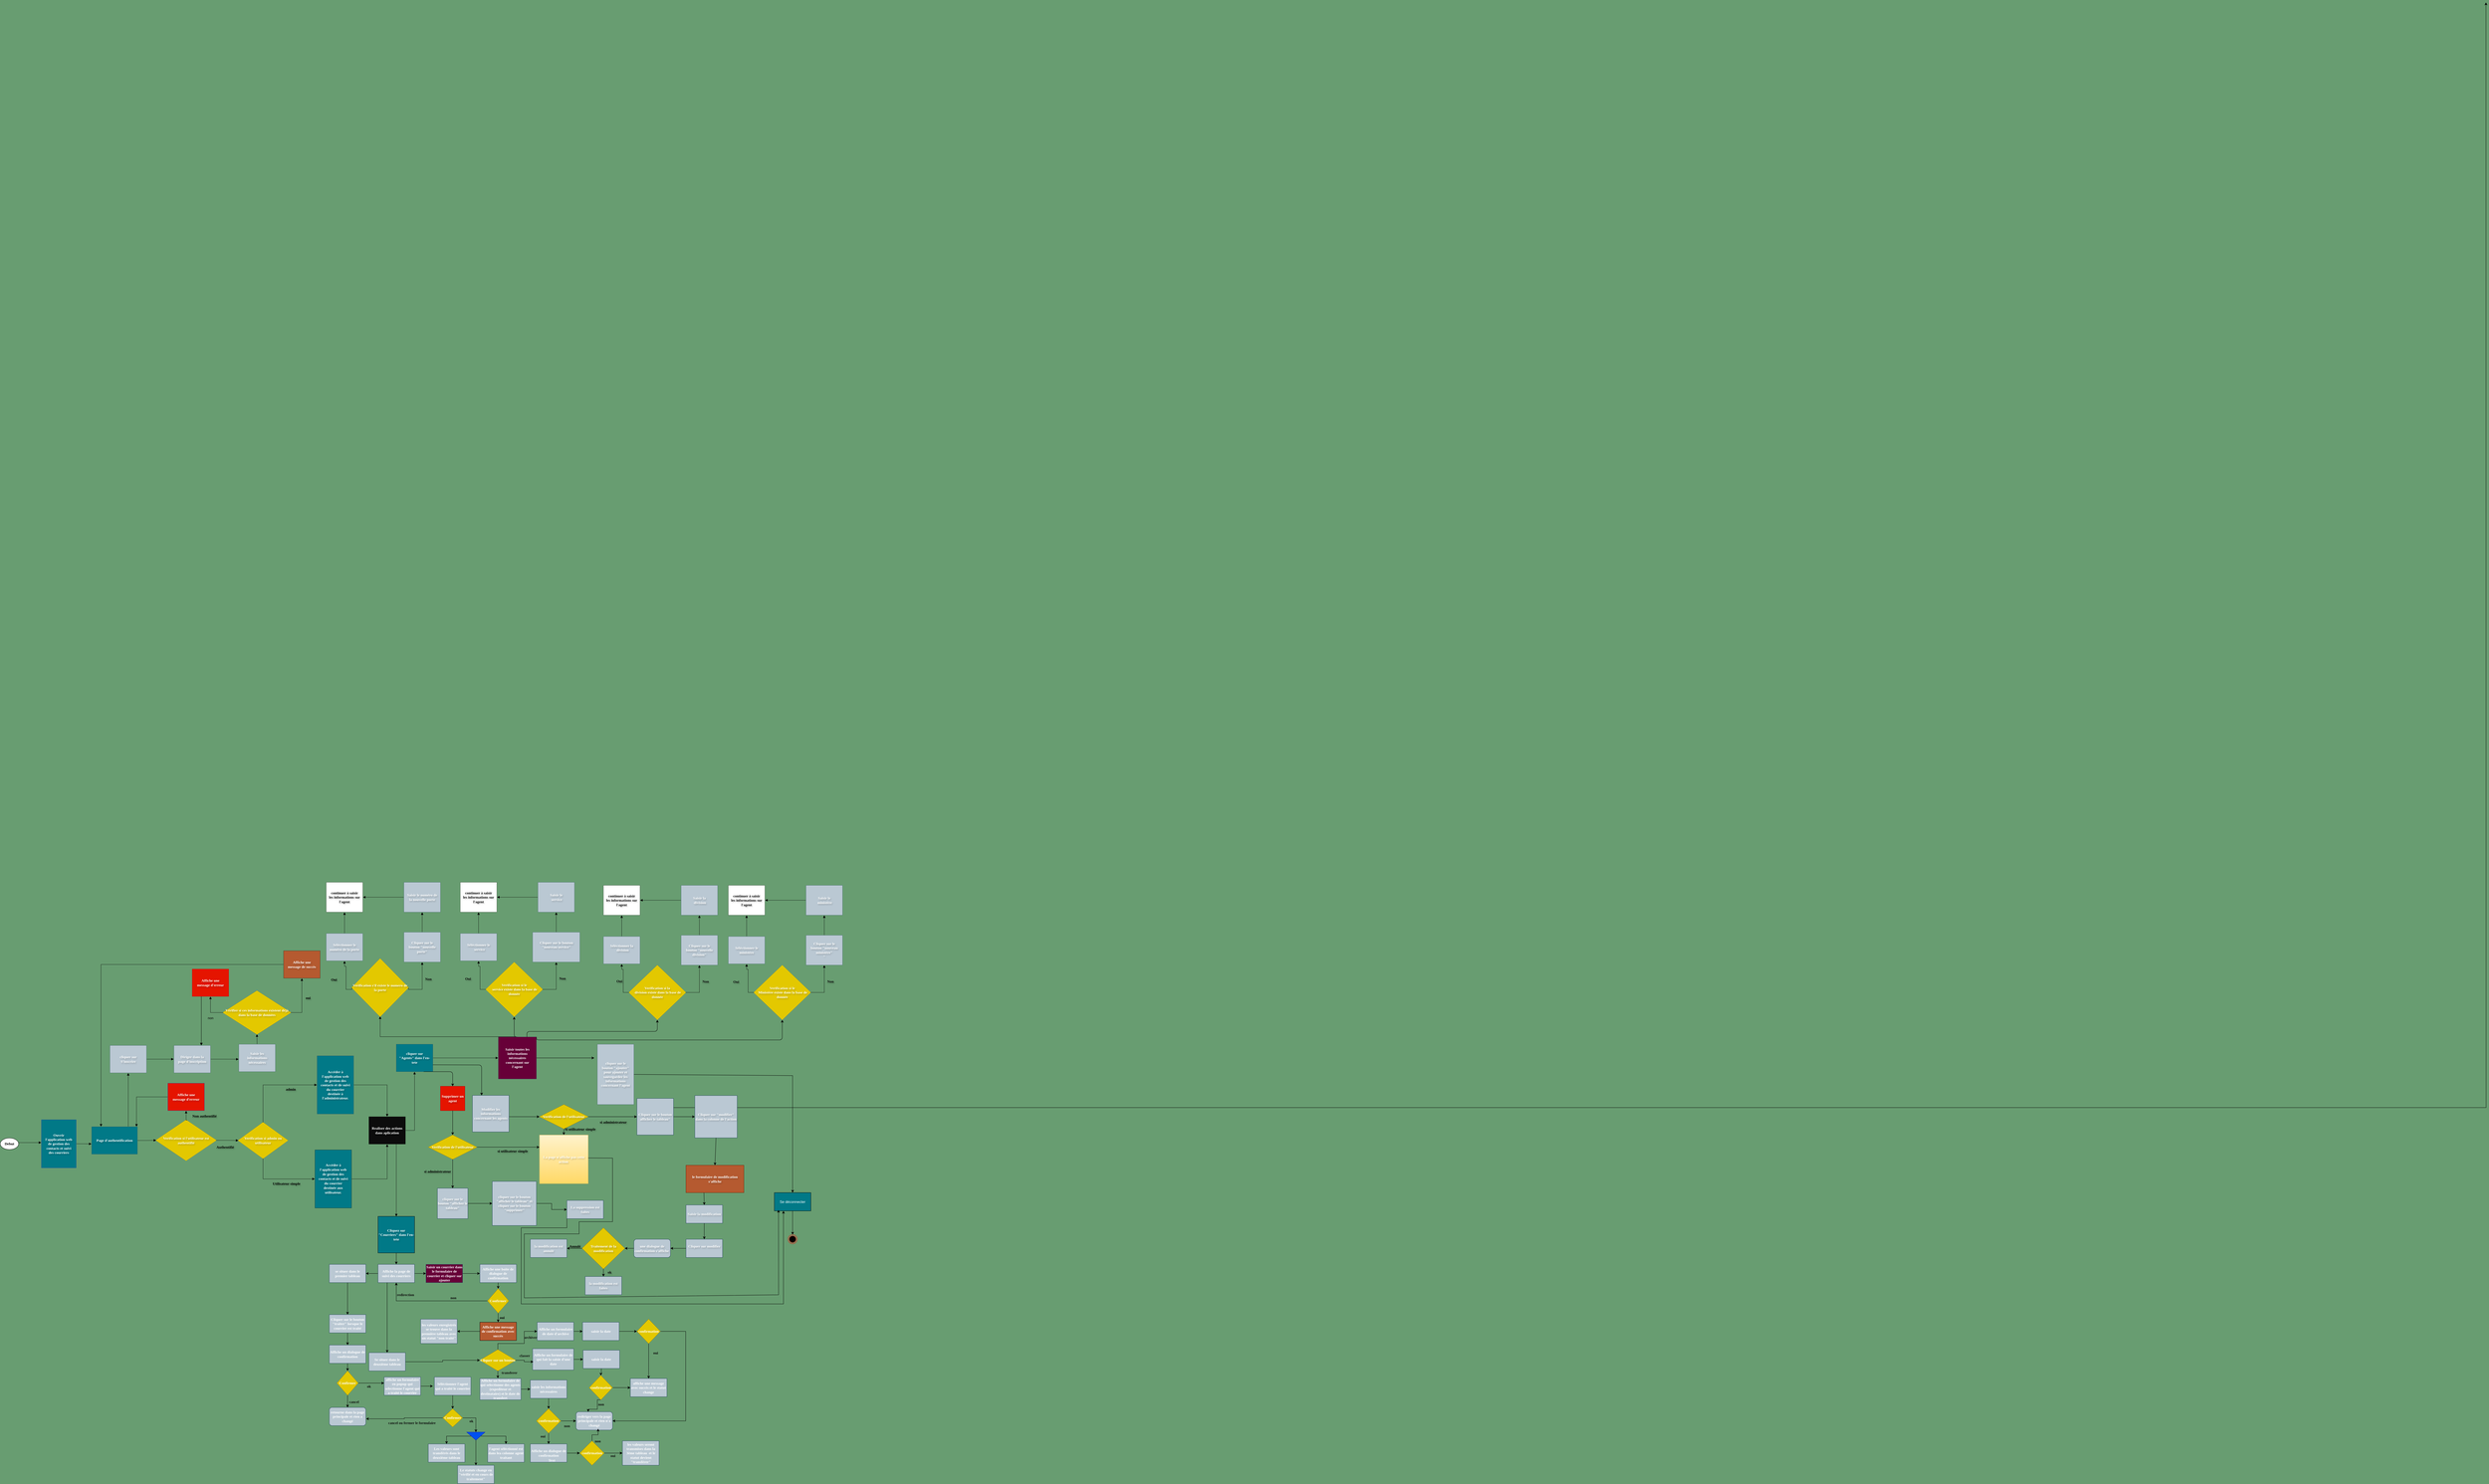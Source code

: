 <mxfile version="24.7.16">
  <diagram name="Page-1" id="h4cPIlIlKgljzGtdH_VK">
    <mxGraphModel grid="1" page="1" gridSize="10" guides="1" tooltips="1" connect="1" arrows="1" fold="1" pageScale="1" pageWidth="4681" pageHeight="3300" background="#689D71" math="0" shadow="0">
      <root>
        <mxCell id="0" />
        <mxCell id="1" parent="0" />
        <mxCell id="gUyDBjxIkoL9USFaoYi5-2" value="Ouvrir l&#39;application web de gestion des contacts et suivi des courriers" style="html=1;overflow=block;blockSpacing=1;whiteSpace=wrap;fontSize=12;spacing=9;rounded=0;absoluteArcSize=1;arcSize=9;strokeWidth=NaN;lucidId=5FtbBWwRdDFR;fontFamily=Times New Roman;textShadow=1;fontStyle=1;labelBackgroundColor=none;fillColor=#017987;fontColor=#FFFFFF;strokeColor=#001DBC;" vertex="1" parent="1">
          <mxGeometry x="-4005" y="-1910" width="114" height="158" as="geometry" />
        </mxCell>
        <mxCell id="gUyDBjxIkoL9USFaoYi5-3" value="Verification si l&#39;utilisateur est authentifié" style="html=1;overflow=block;blockSpacing=1;whiteSpace=wrap;rhombus;fontSize=12;spacing=3.8;rounded=0;absoluteArcSize=1;arcSize=9;strokeWidth=NaN;lucidId=0Gtb.HV2vMO7;fontFamily=Times New Roman;textShadow=1;fontStyle=1;labelBackgroundColor=none;fillColor=#e3c800;fontColor=#FFFFFF;strokeColor=#B09500;" vertex="1" parent="1">
          <mxGeometry x="-3630" y="-1910" width="200" height="135" as="geometry" />
        </mxCell>
        <mxCell id="gUyDBjxIkoL9USFaoYi5-4" value="Accéder à l&#39;application web de gestion des contacts et de suivi du courrier destinée à l&#39;administrateur." style="html=1;overflow=block;blockSpacing=1;whiteSpace=wrap;fontSize=12;spacing=9;rounded=0;absoluteArcSize=1;arcSize=9;strokeWidth=NaN;lucidId=UPtb7v_-30KQ;fontFamily=Times New Roman;textShadow=1;fontStyle=1;labelBackgroundColor=none;fillColor=#017987;fontColor=#FFFFFF;strokeColor=#314354;" vertex="1" parent="1">
          <mxGeometry x="-3100" y="-2120" width="120" height="191" as="geometry" />
        </mxCell>
        <mxCell id="gUyDBjxIkoL9USFaoYi5-5" value="Page d&#39;authentification" style="html=1;overflow=block;blockSpacing=1;whiteSpace=wrap;fontSize=12;spacing=9;rounded=0;absoluteArcSize=1;arcSize=9;strokeWidth=NaN;lucidId=aQtbQ.TcJBp6;fontFamily=Times New Roman;textShadow=1;fontStyle=1;labelBackgroundColor=none;fillColor=#017987;strokeColor=#23445d;fontColor=#FFFFFF;" vertex="1" parent="1">
          <mxGeometry x="-3840" y="-1887" width="150" height="90" as="geometry" />
        </mxCell>
        <mxCell id="gUyDBjxIkoL9USFaoYi5-6" value="Verification si admin ou utilisateur" style="html=1;overflow=block;blockSpacing=1;whiteSpace=wrap;rhombus;fontSize=12;spacing=3.8;rounded=0;absoluteArcSize=1;arcSize=9;strokeWidth=NaN;lucidId=wStbkumm68a3;fontFamily=Times New Roman;textShadow=1;fontStyle=1;labelBackgroundColor=none;fillColor=#e3c800;fontColor=#FFFFFF;strokeColor=#B09500;" vertex="1" parent="1">
          <mxGeometry x="-3360" y="-1902" width="165" height="120" as="geometry" />
        </mxCell>
        <mxCell id="gUyDBjxIkoL9USFaoYi5-7" value="&lt;div style=&quot;display: flex; justify-content: center; text-align: center; align-items: baseline; font-size: 12px; line-height: 1.25; margin-top: -2px;&quot;&gt;&lt;span style=&quot;font-size: 12px;&quot;&gt;&lt;span style=&quot;font-size: 12px;&quot;&gt;Accéder à l&#39;application web de gestion des contacts et de suivi du courrier destinée &lt;/span&gt;&lt;span style=&quot;font-size: 12px;&quot;&gt;aux utilisateu&lt;/span&gt;&lt;span style=&quot;font-size: 12px;&quot;&gt;r.&lt;/span&gt;&lt;/span&gt;&lt;/div&gt;" style="html=1;overflow=block;blockSpacing=1;whiteSpace=wrap;fontSize=12;spacing=9;rounded=0;absoluteArcSize=1;arcSize=9;strokeWidth=NaN;lucidId=FTtbjQ6vst-R;fontFamily=Times New Roman;textShadow=1;fontStyle=1;labelBackgroundColor=none;fillColor=#017987;fontColor=#FFFFFF;" vertex="1" parent="1">
          <mxGeometry x="-3107" y="-1811" width="120" height="191" as="geometry" />
        </mxCell>
        <mxCell id="gUyDBjxIkoL9USFaoYi5-8" value="Diriger dans la page d&#39;inscription" style="html=1;overflow=block;blockSpacing=1;whiteSpace=wrap;fontSize=12;spacing=9;rounded=0;absoluteArcSize=1;arcSize=9;strokeWidth=NaN;lucidId=QVtbOioHf2CC;fontFamily=Times New Roman;textShadow=1;fontStyle=1;labelBackgroundColor=none;fillColor=#bac8d3;strokeColor=#23445d;fontColor=#FFFFFF;" vertex="1" parent="1">
          <mxGeometry x="-3570" y="-2154" width="120" height="90" as="geometry" />
        </mxCell>
        <mxCell id="gUyDBjxIkoL9USFaoYi5-9" value="cliquer sur S&#39;inscrire" style="html=1;overflow=block;blockSpacing=1;whiteSpace=wrap;fontSize=12;spacing=9;rounded=0;absoluteArcSize=1;arcSize=9;strokeWidth=NaN;lucidId=wWtb~52ElO0E;fontFamily=Times New Roman;textShadow=1;fontStyle=1;labelBackgroundColor=none;fillColor=#bac8d3;strokeColor=#23445d;fontColor=#FFFFFF;" vertex="1" parent="1">
          <mxGeometry x="-3780" y="-2154" width="120" height="90" as="geometry" />
        </mxCell>
        <mxCell id="gUyDBjxIkoL9USFaoYi5-10" value="" style="html=1;jettySize=18;whiteSpace=wrap;fontSize=12;strokeOpacity=100;strokeWidth=0.8;rounded=0;arcSize=12;edgeStyle=orthogonalEdgeStyle;startArrow=none;endArrow=block;endFill=1;exitX=1;exitY=0.5;entryX=-0.006;entryY=0.475;entryPerimeter=0;lucidId=5WtbX.Vq0nSV;fontFamily=Times New Roman;textShadow=1;fontStyle=1;exitDx=0;exitDy=0;labelBackgroundColor=none;fontColor=#FFFFFF;" edge="1" parent="1" source="gUyDBjxIkoL9USFaoYi5-63" target="gUyDBjxIkoL9USFaoYi5-2">
          <mxGeometry width="100" height="100" relative="1" as="geometry">
            <Array as="points">
              <mxPoint x="-4080" y="-1835" />
            </Array>
            <mxPoint x="-4049.28" y="-1835" as="sourcePoint" />
          </mxGeometry>
        </mxCell>
        <mxCell id="gUyDBjxIkoL9USFaoYi5-11" value="" style="html=1;jettySize=18;whiteSpace=wrap;fontSize=12;strokeOpacity=100;strokeWidth=0.8;rounded=0;arcSize=12;edgeStyle=orthogonalEdgeStyle;startArrow=none;endArrow=block;endFill=1;exitX=1.006;exitY=0.5;exitPerimeter=0;entryX=-0.005;entryY=0.627;entryPerimeter=0;lucidId=.Wtb6OCEjahi;fontFamily=Times New Roman;textShadow=1;fontStyle=1;labelBackgroundColor=none;fontColor=#FFFFFF;" edge="1" parent="1" source="gUyDBjxIkoL9USFaoYi5-2" target="gUyDBjxIkoL9USFaoYi5-5">
          <mxGeometry width="100" height="100" relative="1" as="geometry">
            <Array as="points" />
          </mxGeometry>
        </mxCell>
        <mxCell id="gUyDBjxIkoL9USFaoYi5-12" value="" style="html=1;jettySize=18;whiteSpace=wrap;fontSize=12;strokeOpacity=100;strokeWidth=0.8;rounded=0;arcSize=12;edgeStyle=orthogonalEdgeStyle;startArrow=none;endArrow=block;endFill=1;exitX=1.005;exitY=0.5;exitPerimeter=0;entryX=0.008;entryY=0.5;entryPerimeter=0;lucidId=rXtbSxFzx.09;fontFamily=Times New Roman;textShadow=1;fontStyle=1;labelBackgroundColor=none;fontColor=#FFFFFF;" edge="1" parent="1" source="gUyDBjxIkoL9USFaoYi5-5" target="gUyDBjxIkoL9USFaoYi5-3">
          <mxGeometry width="100" height="100" relative="1" as="geometry">
            <Array as="points" />
          </mxGeometry>
        </mxCell>
        <mxCell id="gUyDBjxIkoL9USFaoYi5-13" value="" style="html=1;jettySize=18;whiteSpace=wrap;fontSize=12;fontColor=#FFFFFF;fontStyle=1;strokeOpacity=100;strokeWidth=0.8;rounded=0;arcSize=12;edgeStyle=orthogonalEdgeStyle;startArrow=none;endArrow=block;endFill=1;exitX=0.992;exitY=0.5;exitPerimeter=0;entryX=0.009;entryY=0.5;entryPerimeter=0;lucidId=HXtbR5Y5znbi;fontFamily=Times New Roman;textShadow=1;labelBackgroundColor=none;" edge="1" parent="1" source="gUyDBjxIkoL9USFaoYi5-3" target="gUyDBjxIkoL9USFaoYi5-6">
          <mxGeometry width="100" height="100" relative="1" as="geometry">
            <Array as="points" />
          </mxGeometry>
        </mxCell>
        <mxCell id="gUyDBjxIkoL9USFaoYi5-14" value="Authentifié" style="text;html=1;resizable=0;labelBackgroundColor=none;align=center;verticalAlign=middle;fontStyle=1;fontSize=12;rounded=0;fontFamily=Times New Roman;textShadow=1;fontColor=default;" vertex="1" parent="gUyDBjxIkoL9USFaoYi5-13">
          <mxGeometry x="-0.193" relative="1" as="geometry">
            <mxPoint y="22" as="offset" />
          </mxGeometry>
        </mxCell>
        <mxCell id="gUyDBjxIkoL9USFaoYi5-15" value="" style="html=1;jettySize=18;whiteSpace=wrap;fontSize=12;fontColor=#FFFFFF;fontStyle=1;strokeOpacity=100;strokeWidth=0.8;rounded=0;arcSize=12;edgeStyle=orthogonalEdgeStyle;startArrow=none;endArrow=block;endFill=1;exitX=0.517;exitY=0.011;exitPerimeter=0;entryX=0.5;entryY=1.008;entryPerimeter=0;lucidId=71tbe~zCvEGi;fontFamily=Times New Roman;textShadow=1;labelBackgroundColor=none;" edge="1" parent="1" source="gUyDBjxIkoL9USFaoYi5-3" target="gUyDBjxIkoL9USFaoYi5-17">
          <mxGeometry width="100" height="100" relative="1" as="geometry">
            <Array as="points" />
          </mxGeometry>
        </mxCell>
        <mxCell id="gUyDBjxIkoL9USFaoYi5-16" value="Non authentifié" style="text;html=1;resizable=0;labelBackgroundColor=none;align=center;verticalAlign=middle;fontStyle=1;fontSize=12;rounded=0;fontFamily=Times New Roman;textShadow=1;fontColor=default;" vertex="1" parent="gUyDBjxIkoL9USFaoYi5-15">
          <mxGeometry x="-0.123" relative="1" as="geometry">
            <mxPoint x="60" y="-2" as="offset" />
          </mxGeometry>
        </mxCell>
        <mxCell id="gUyDBjxIkoL9USFaoYi5-17" value="Affiche une message d&#39;erreur" style="html=1;overflow=block;blockSpacing=1;whiteSpace=wrap;fontSize=12;spacing=9;rounded=0;absoluteArcSize=1;arcSize=9;strokeWidth=NaN;lucidId=-1tbqFIKQEzX;fontFamily=Times New Roman;textShadow=1;fontStyle=1;labelBackgroundColor=none;fillColor=#E51400;fontColor=#FFFFFF;strokeColor=#001DBC;" vertex="1" parent="1">
          <mxGeometry x="-3590" y="-2030" width="120" height="90" as="geometry" />
        </mxCell>
        <mxCell id="gUyDBjxIkoL9USFaoYi5-18" value="" style="html=1;jettySize=18;whiteSpace=wrap;fontSize=12;strokeOpacity=100;strokeWidth=0.8;rounded=0;arcSize=12;edgeStyle=orthogonalEdgeStyle;startArrow=none;endArrow=block;endFill=1;exitX=0.8;exitY=-0.008;exitPerimeter=0;entryX=0.5;entryY=1.008;entryPerimeter=0;lucidId=75tbWqerzRsR;fontFamily=Times New Roman;textShadow=1;fontStyle=1;labelBackgroundColor=none;fontColor=#FFFFFF;" edge="1" parent="1" source="gUyDBjxIkoL9USFaoYi5-5" target="gUyDBjxIkoL9USFaoYi5-9">
          <mxGeometry width="100" height="100" relative="1" as="geometry">
            <Array as="points" />
          </mxGeometry>
        </mxCell>
        <mxCell id="gUyDBjxIkoL9USFaoYi5-20" value="" style="html=1;jettySize=18;whiteSpace=wrap;fontSize=12;strokeOpacity=100;strokeWidth=0.8;rounded=0;arcSize=12;edgeStyle=orthogonalEdgeStyle;startArrow=none;endArrow=block;endFill=1;exitX=1.006;exitY=0.5;exitPerimeter=0;entryX=-0.006;entryY=0.5;entryPerimeter=0;lucidId=Q6tb4awiG9_0;fontFamily=Times New Roman;textShadow=1;fontStyle=1;labelBackgroundColor=none;fontColor=#FFFFFF;" edge="1" parent="1" source="gUyDBjxIkoL9USFaoYi5-9" target="gUyDBjxIkoL9USFaoYi5-8">
          <mxGeometry width="100" height="100" relative="1" as="geometry">
            <Array as="points" />
          </mxGeometry>
        </mxCell>
        <mxCell id="gUyDBjxIkoL9USFaoYi5-21" value="Saisir les informations nécessaires" style="html=1;overflow=block;blockSpacing=1;whiteSpace=wrap;fontSize=12;spacing=9;rounded=0;absoluteArcSize=1;arcSize=9;strokeWidth=NaN;lucidId=97tbnHWCv4uX;fontFamily=Times New Roman;textShadow=1;fontStyle=1;labelBackgroundColor=none;fillColor=#bac8d3;strokeColor=#23445d;fontColor=#FFFFFF;" vertex="1" parent="1">
          <mxGeometry x="-3357" y="-2158" width="120" height="90" as="geometry" />
        </mxCell>
        <mxCell id="gUyDBjxIkoL9USFaoYi5-22" value="Vérifier si ces informations existent déjà dans la base de données" style="html=1;overflow=block;blockSpacing=1;whiteSpace=wrap;rhombus;fontSize=12;spacing=3.8;rounded=0;absoluteArcSize=1;arcSize=9;strokeWidth=NaN;lucidId=t8tbdHpxwW4.;fontFamily=Times New Roman;textShadow=1;fontStyle=1;labelBackgroundColor=none;fillColor=#e3c800;fontColor=#FFFFFF;strokeColor=#B09500;" vertex="1" parent="1">
          <mxGeometry x="-3410" y="-2334" width="225" height="144" as="geometry" />
        </mxCell>
        <mxCell id="gUyDBjxIkoL9USFaoYi5-23" value="Affiche une message de succès" style="html=1;overflow=block;blockSpacing=1;whiteSpace=wrap;fontSize=12;spacing=9;rounded=0;absoluteArcSize=1;arcSize=9;strokeWidth=NaN;lucidId=4-tb5KfC_zjv;fontFamily=Times New Roman;textShadow=1;fontStyle=1;labelBackgroundColor=none;fillColor=#B55A30;fontColor=#FFFFFF;" vertex="1" parent="1">
          <mxGeometry x="-3210" y="-2465" width="120" height="90" as="geometry" />
        </mxCell>
        <mxCell id="gUyDBjxIkoL9USFaoYi5-24" value="Affiche une message d&#39;erreur" style="html=1;overflow=block;blockSpacing=1;whiteSpace=wrap;fontSize=12;spacing=9;rounded=0;absoluteArcSize=1;arcSize=9;strokeWidth=NaN;lucidId=t_tbZN8n-Lz.;fontFamily=Times New Roman;textShadow=1;fontStyle=1;labelBackgroundColor=none;fillColor=#E51400;strokeColor=#B20000;fontColor=#FFFFFF;" vertex="1" parent="1">
          <mxGeometry x="-3510" y="-2405" width="120" height="90" as="geometry" />
        </mxCell>
        <mxCell id="gUyDBjxIkoL9USFaoYi5-25" value="" style="html=1;jettySize=18;whiteSpace=wrap;fontSize=12;strokeOpacity=100;strokeWidth=0.8;rounded=0;arcSize=12;edgeStyle=orthogonalEdgeStyle;startArrow=none;endArrow=block;endFill=1;exitX=1.006;exitY=0.5;exitPerimeter=0;entryX=-0.006;entryY=0.547;entryPerimeter=0;lucidId=Z_tbi0XiSogm;fontFamily=Times New Roman;textShadow=1;fontStyle=1;labelBackgroundColor=none;fontColor=#FFFFFF;" edge="1" parent="1" source="gUyDBjxIkoL9USFaoYi5-8" target="gUyDBjxIkoL9USFaoYi5-21">
          <mxGeometry width="100" height="100" relative="1" as="geometry">
            <Array as="points" />
          </mxGeometry>
        </mxCell>
        <mxCell id="gUyDBjxIkoL9USFaoYi5-26" value="" style="html=1;jettySize=18;whiteSpace=wrap;fontSize=12;strokeOpacity=100;strokeWidth=0.8;rounded=0;arcSize=12;edgeStyle=orthogonalEdgeStyle;startArrow=none;endArrow=block;endFill=1;exitX=0.5;exitY=-0.008;exitPerimeter=0;entryX=0.5;entryY=0.996;entryPerimeter=0;lucidId=2_tbYj~dp-M~;fontFamily=Times New Roman;textShadow=1;fontStyle=1;labelBackgroundColor=none;fontColor=#FFFFFF;" edge="1" parent="1" source="gUyDBjxIkoL9USFaoYi5-21" target="gUyDBjxIkoL9USFaoYi5-22">
          <mxGeometry width="100" height="100" relative="1" as="geometry">
            <Array as="points" />
          </mxGeometry>
        </mxCell>
        <mxCell id="gUyDBjxIkoL9USFaoYi5-27" value="" style="html=1;jettySize=18;whiteSpace=wrap;fontSize=12;fontColor=#FFFFFF;fontStyle=1;strokeOpacity=100;strokeWidth=0.8;rounded=0;arcSize=12;edgeStyle=orthogonalEdgeStyle;startArrow=none;endArrow=block;endFill=1;exitX=0.992;exitY=0.5;exitPerimeter=0;entryX=0.5;entryY=1.008;entryPerimeter=0;lucidId=F.tb5P9pjfWU;fontFamily=Times New Roman;textShadow=1;labelBackgroundColor=none;" edge="1" parent="1" source="gUyDBjxIkoL9USFaoYi5-22" target="gUyDBjxIkoL9USFaoYi5-23">
          <mxGeometry width="100" height="100" relative="1" as="geometry">
            <Array as="points">
              <mxPoint x="-3150" y="-2262" />
            </Array>
          </mxGeometry>
        </mxCell>
        <mxCell id="gUyDBjxIkoL9USFaoYi5-28" value="oui" style="text;html=1;resizable=0;labelBackgroundColor=none;align=center;verticalAlign=middle;fontStyle=1;fontSize=12;rounded=0;fontFamily=Times New Roman;textShadow=1;fontColor=default;" vertex="1" parent="gUyDBjxIkoL9USFaoYi5-27">
          <mxGeometry relative="1" as="geometry">
            <mxPoint x="20" y="-11" as="offset" />
          </mxGeometry>
        </mxCell>
        <mxCell id="gUyDBjxIkoL9USFaoYi5-29" value="" style="html=1;jettySize=18;whiteSpace=wrap;fontSize=12;fontColor=#FFFFFF;fontStyle=1;strokeOpacity=100;strokeWidth=0.8;rounded=0;arcSize=12;edgeStyle=orthogonalEdgeStyle;startArrow=none;endArrow=block;endFill=1;exitX=0.008;exitY=0.5;exitPerimeter=0;entryX=0.5;entryY=1.008;entryPerimeter=0;lucidId=N.tb7lKsX7SD;fontFamily=Times New Roman;textShadow=1;labelBackgroundColor=none;" edge="1" parent="1" source="gUyDBjxIkoL9USFaoYi5-22" target="gUyDBjxIkoL9USFaoYi5-24">
          <mxGeometry width="100" height="100" relative="1" as="geometry">
            <Array as="points">
              <mxPoint x="-3450" y="-2262" />
            </Array>
          </mxGeometry>
        </mxCell>
        <mxCell id="gUyDBjxIkoL9USFaoYi5-31" value="" style="html=1;jettySize=18;whiteSpace=wrap;fontSize=12;strokeOpacity=100;strokeWidth=0.8;rounded=0;arcSize=12;edgeStyle=orthogonalEdgeStyle;startArrow=none;endArrow=block;endFill=1;exitX=-0.006;exitY=0.5;exitPerimeter=0;entryX=0.204;entryY=-0.008;entryPerimeter=0;lucidId=Z~tbrkFMm9Ia;fontFamily=Times New Roman;textShadow=1;fontStyle=1;labelBackgroundColor=none;fontColor=#FFFFFF;" edge="1" parent="1" source="gUyDBjxIkoL9USFaoYi5-23" target="gUyDBjxIkoL9USFaoYi5-5">
          <mxGeometry width="100" height="100" relative="1" as="geometry">
            <Array as="points" />
          </mxGeometry>
        </mxCell>
        <mxCell id="gUyDBjxIkoL9USFaoYi5-33" value="" style="html=1;jettySize=18;whiteSpace=wrap;fontSize=12;strokeOpacity=100;strokeWidth=0.8;rounded=0;arcSize=12;edgeStyle=orthogonalEdgeStyle;startArrow=none;endArrow=block;endFill=1;exitX=-0.006;exitY=0.5;exitPerimeter=0;entryX=0.981;entryY=-0.006;entryPerimeter=0;lucidId=wkubq1GiGRVO;fontFamily=Times New Roman;textShadow=1;fontStyle=1;labelBackgroundColor=none;fontColor=#FFFFFF;" edge="1" parent="1" source="gUyDBjxIkoL9USFaoYi5-17" target="gUyDBjxIkoL9USFaoYi5-5">
          <mxGeometry width="100" height="100" relative="1" as="geometry">
            <Array as="points" />
          </mxGeometry>
        </mxCell>
        <mxCell id="gUyDBjxIkoL9USFaoYi5-34" value="" style="html=1;jettySize=18;whiteSpace=wrap;fontSize=12;fontColor=#FFFFFF;fontStyle=1;strokeOpacity=100;strokeWidth=0.8;rounded=0;arcSize=12;edgeStyle=orthogonalEdgeStyle;startArrow=none;endArrow=block;endFill=1;exitX=0.5;exitY=0.006;exitPerimeter=0;entryX=-0.006;entryY=0.5;entryPerimeter=0;lucidId=Ykub4Cy.7bja;fontFamily=Times New Roman;textShadow=1;labelBackgroundColor=none;" edge="1" parent="1" source="gUyDBjxIkoL9USFaoYi5-6" target="gUyDBjxIkoL9USFaoYi5-4">
          <mxGeometry width="100" height="100" relative="1" as="geometry">
            <Array as="points" />
          </mxGeometry>
        </mxCell>
        <mxCell id="gUyDBjxIkoL9USFaoYi5-35" value="admin" style="text;html=1;resizable=0;labelBackgroundColor=none;align=center;verticalAlign=middle;fontStyle=1;fontSize=12;rounded=0;fontFamily=Times New Roman;textShadow=1;fontColor=default;" vertex="1" parent="gUyDBjxIkoL9USFaoYi5-34">
          <mxGeometry x="0.423" relative="1" as="geometry">
            <mxPoint y="14" as="offset" />
          </mxGeometry>
        </mxCell>
        <mxCell id="gUyDBjxIkoL9USFaoYi5-36" value="" style="html=1;jettySize=18;whiteSpace=wrap;fontSize=12;fontColor=#FFFFFF;fontStyle=1;strokeOpacity=100;strokeWidth=0.8;rounded=0;arcSize=12;edgeStyle=orthogonalEdgeStyle;startArrow=none;endArrow=block;endFill=1;exitX=0.5;exitY=0.994;exitPerimeter=0;entryX=-0.006;entryY=0.5;entryPerimeter=0;lucidId=llubd7MUlLI1;fontFamily=Times New Roman;textShadow=1;labelBackgroundColor=none;" edge="1" parent="1" source="gUyDBjxIkoL9USFaoYi5-6" target="gUyDBjxIkoL9USFaoYi5-7">
          <mxGeometry width="100" height="100" relative="1" as="geometry">
            <Array as="points" />
          </mxGeometry>
        </mxCell>
        <mxCell id="gUyDBjxIkoL9USFaoYi5-37" value="Utilisateur simple" style="text;html=1;resizable=0;labelBackgroundColor=none;align=center;verticalAlign=middle;fontStyle=1;fontSize=12;rounded=0;fontFamily=Times New Roman;textShadow=1;fontColor=default;" vertex="1" parent="gUyDBjxIkoL9USFaoYi5-36">
          <mxGeometry x="-0.182" relative="1" as="geometry">
            <mxPoint x="46" y="15" as="offset" />
          </mxGeometry>
        </mxCell>
        <mxCell id="gUyDBjxIkoL9USFaoYi5-38" value="&lt;font&gt;Realiser des actions dans aplication&lt;/font&gt;" style="html=1;overflow=block;blockSpacing=1;whiteSpace=wrap;fontSize=12;spacing=9;rounded=0;absoluteArcSize=1;arcSize=9;strokeWidth=NaN;lucidId=zmubZ0DQYnaN;fontFamily=Times New Roman;textShadow=1;fontStyle=1;labelBackgroundColor=none;fillColor=#0C0C0C;fontColor=#FFFFFF;" vertex="1" parent="1">
          <mxGeometry x="-2930" y="-1920" width="120" height="90" as="geometry" />
        </mxCell>
        <mxCell id="gUyDBjxIkoL9USFaoYi5-39" value="" style="html=1;jettySize=18;whiteSpace=wrap;fontSize=12;strokeOpacity=100;strokeWidth=0.8;rounded=0;arcSize=12;edgeStyle=orthogonalEdgeStyle;startArrow=none;endArrow=block;endFill=1;exitX=1.006;exitY=0.5;exitPerimeter=0;entryX=0.5;entryY=-0.008;entryPerimeter=0;lucidId=3nub18RR8zJS;fontFamily=Times New Roman;textShadow=1;fontStyle=1;labelBackgroundColor=none;fontColor=#FFFFFF;" edge="1" parent="1" source="gUyDBjxIkoL9USFaoYi5-4" target="gUyDBjxIkoL9USFaoYi5-38">
          <mxGeometry width="100" height="100" relative="1" as="geometry">
            <Array as="points" />
          </mxGeometry>
        </mxCell>
        <mxCell id="gUyDBjxIkoL9USFaoYi5-40" value="" style="html=1;jettySize=18;whiteSpace=wrap;fontSize=12;strokeOpacity=100;strokeWidth=0.8;rounded=0;arcSize=12;edgeStyle=orthogonalEdgeStyle;startArrow=none;endArrow=block;endFill=1;exitX=1.006;exitY=0.5;exitPerimeter=0;entryX=0.5;entryY=1.008;entryPerimeter=0;lucidId=-nubgd7.X8wC;fontFamily=Times New Roman;textShadow=1;fontStyle=1;labelBackgroundColor=none;fontColor=#FFFFFF;" edge="1" parent="1" source="gUyDBjxIkoL9USFaoYi5-7" target="gUyDBjxIkoL9USFaoYi5-38">
          <mxGeometry width="100" height="100" relative="1" as="geometry">
            <Array as="points" />
          </mxGeometry>
        </mxCell>
        <mxCell id="gUyDBjxIkoL9USFaoYi5-41" value="cliquer sur &quot;Agents&quot; dans l&#39;en-tete" style="html=1;overflow=block;blockSpacing=1;whiteSpace=wrap;fontSize=12;spacing=9;rounded=0;absoluteArcSize=1;arcSize=9;strokeWidth=NaN;lucidId=SoubSM-fLTlF;fontFamily=Times New Roman;textShadow=1;fontStyle=1;labelBackgroundColor=none;fillColor=#017987;strokeColor=#23445d;fontColor=#FFFFFF;" vertex="1" parent="1">
          <mxGeometry x="-2840" y="-2158" width="120" height="90" as="geometry" />
        </mxCell>
        <mxCell id="gUyDBjxIkoL9USFaoYi5-78" style="edgeStyle=orthogonalEdgeStyle;orthogonalLoop=1;jettySize=auto;html=1;exitX=0.5;exitY=0;exitDx=0;exitDy=0;entryX=0.5;entryY=1;entryDx=0;entryDy=0;fontSize=12;fontFamily=Times New Roman;textShadow=1;fontStyle=1;labelBackgroundColor=none;fontColor=#FFFFFF;" edge="1" parent="1" source="gUyDBjxIkoL9USFaoYi5-42" target="gUyDBjxIkoL9USFaoYi5-65">
          <mxGeometry relative="1" as="geometry">
            <Array as="points">
              <mxPoint x="-2453" y="-2182" />
            </Array>
          </mxGeometry>
        </mxCell>
        <mxCell id="gUyDBjxIkoL9USFaoYi5-42" value="Saisir toutes les informations nécessaires concernant sur l&#39;agent" style="html=1;overflow=block;blockSpacing=1;whiteSpace=wrap;fontSize=12;spacing=9;rounded=0;absoluteArcSize=1;arcSize=9;strokeWidth=NaN;lucidId=WqubGGbzoBV_;fontFamily=Times New Roman;textShadow=1;fontStyle=1;labelBackgroundColor=none;fillColor=#670038;strokeColor=#23445d;fontColor=#FFFFFF;" vertex="1" parent="1">
          <mxGeometry x="-2505" y="-2182" width="125" height="138" as="geometry" />
        </mxCell>
        <mxCell id="gUyDBjxIkoL9USFaoYi5-43" value="" style="html=1;jettySize=18;whiteSpace=wrap;fontSize=12;strokeOpacity=100;strokeWidth=0.8;rounded=0;arcSize=12;edgeStyle=orthogonalEdgeStyle;startArrow=none;endArrow=block;endFill=1;exitX=1.006;exitY=0.5;exitPerimeter=0;entryX=0.5;entryY=1.008;entryPerimeter=0;lucidId=7Fub5qOIAw_8;fontFamily=Times New Roman;textShadow=1;fontStyle=1;labelBackgroundColor=none;fontColor=#FFFFFF;" edge="1" parent="1" source="gUyDBjxIkoL9USFaoYi5-38" target="gUyDBjxIkoL9USFaoYi5-41">
          <mxGeometry width="100" height="100" relative="1" as="geometry">
            <Array as="points" />
          </mxGeometry>
        </mxCell>
        <mxCell id="gUyDBjxIkoL9USFaoYi5-44" value="" style="html=1;jettySize=18;whiteSpace=wrap;fontSize=12;strokeOpacity=100;strokeWidth=0.8;rounded=0;arcSize=12;edgeStyle=orthogonalEdgeStyle;startArrow=none;endArrow=block;endFill=1;exitX=1.006;exitY=0.5;exitPerimeter=0;entryX=-0.006;entryY=0.5;entryPerimeter=0;lucidId=jGub_B5DBl1X;fontFamily=Times New Roman;textShadow=1;fontStyle=1;labelBackgroundColor=none;fontColor=#FFFFFF;" edge="1" parent="1" source="gUyDBjxIkoL9USFaoYi5-41" target="gUyDBjxIkoL9USFaoYi5-42">
          <mxGeometry width="100" height="100" relative="1" as="geometry">
            <Array as="points" />
          </mxGeometry>
        </mxCell>
        <mxCell id="gUyDBjxIkoL9USFaoYi5-45" value="cliquer sur le bouton &quot;ajouter&quot; pour ajouter et sauvegarder les informations concernant l&#39;agent" style="html=1;overflow=block;blockSpacing=1;whiteSpace=wrap;fontSize=12;spacing=9;rounded=0;absoluteArcSize=1;arcSize=9;strokeWidth=NaN;lucidId=tKubzZFw~9UZ;fontFamily=Times New Roman;textShadow=1;fontStyle=1;labelBackgroundColor=none;fillColor=#bac8d3;strokeColor=#23445d;fontColor=#FFFFFF;" vertex="1" parent="1">
          <mxGeometry x="-2180" y="-2158" width="120" height="198" as="geometry" />
        </mxCell>
        <mxCell id="gUyDBjxIkoL9USFaoYi5-46" value="Verification s&#39;il existe le numero de la porte" style="html=1;overflow=block;blockSpacing=1;whiteSpace=wrap;rhombus;fontSize=12;spacing=3.8;rounded=0;absoluteArcSize=1;arcSize=9;strokeWidth=NaN;lucidId=-Rub.Mzm0msN;fontFamily=Times New Roman;textShadow=1;fontStyle=1;labelBackgroundColor=none;fillColor=#e3c800;fontColor=#FFFFFF;strokeColor=#B09500;" vertex="1" parent="1">
          <mxGeometry x="-2987" y="-2440" width="188" height="192" as="geometry" />
        </mxCell>
        <mxCell id="gUyDBjxIkoL9USFaoYi5-47" value="" style="html=1;jettySize=18;whiteSpace=wrap;fontSize=12;strokeOpacity=100;strokeWidth=0.8;rounded=0;arcSize=12;edgeStyle=orthogonalEdgeStyle;startArrow=none;endArrow=block;endFill=1;exitX=0.469;exitY=-0.005;exitPerimeter=0;entryX=0.5;entryY=0.994;entryPerimeter=0;lucidId=lTubDG4LMqVv;fontFamily=Times New Roman;textShadow=1;fontStyle=1;labelBackgroundColor=none;fontColor=#FFFFFF;" edge="1" parent="1" source="gUyDBjxIkoL9USFaoYi5-42" target="gUyDBjxIkoL9USFaoYi5-46">
          <mxGeometry width="100" height="100" relative="1" as="geometry">
            <Array as="points">
              <mxPoint x="-2893" y="-2183" />
            </Array>
          </mxGeometry>
        </mxCell>
        <mxCell id="gUyDBjxIkoL9USFaoYi5-48" value="continuer à saisir les informations sur l&#39;agent" style="html=1;overflow=block;blockSpacing=1;whiteSpace=wrap;fontSize=12;spacing=9;rounded=0;absoluteArcSize=1;arcSize=9;strokeWidth=NaN;lucidId=OTubyGPQ1TpP;fontFamily=Times New Roman;textShadow=1;fontStyle=1;labelBackgroundColor=none;fontColor=#0C0C0C;" vertex="1" parent="1">
          <mxGeometry x="-3070" y="-2690" width="120" height="98" as="geometry" />
        </mxCell>
        <mxCell id="gUyDBjxIkoL9USFaoYi5-49" value="Cliquer sur le bouton &quot;nouvelle porte&quot;" style="html=1;overflow=block;blockSpacing=1;whiteSpace=wrap;fontSize=12;spacing=9;rounded=0;absoluteArcSize=1;arcSize=9;strokeWidth=NaN;lucidId=UUub2ZYAqDNJ;fontFamily=Times New Roman;textShadow=1;fontStyle=1;labelBackgroundColor=none;fillColor=#bac8d3;strokeColor=#23445d;fontColor=#FFFFFF;" vertex="1" parent="1">
          <mxGeometry x="-2815" y="-2526" width="120" height="98" as="geometry" />
        </mxCell>
        <mxCell id="gUyDBjxIkoL9USFaoYi5-50" value="" style="html=1;jettySize=18;whiteSpace=wrap;fontSize=12;fontColor=#FFFFFF;fontStyle=1;strokeOpacity=100;strokeWidth=0.8;rounded=0;arcSize=12;edgeStyle=orthogonalEdgeStyle;startArrow=none;endArrow=block;endFill=1;exitX=0.994;exitY=0.5;exitPerimeter=0;entryX=0.5;entryY=1.008;entryPerimeter=0;lucidId=qVubfPW0Waqm;fontFamily=Times New Roman;textShadow=1;labelBackgroundColor=none;" edge="1" parent="1" source="gUyDBjxIkoL9USFaoYi5-46" target="gUyDBjxIkoL9USFaoYi5-49">
          <mxGeometry width="100" height="100" relative="1" as="geometry">
            <Array as="points">
              <mxPoint x="-2755" y="-2338" />
            </Array>
          </mxGeometry>
        </mxCell>
        <mxCell id="gUyDBjxIkoL9USFaoYi5-51" value="Non" style="text;html=1;resizable=0;labelBackgroundColor=none;align=center;verticalAlign=middle;fontStyle=1;fontSize=12;rounded=0;fontFamily=Times New Roman;textShadow=1;fontColor=#0C0C0C;" vertex="1" parent="gUyDBjxIkoL9USFaoYi5-50">
          <mxGeometry x="0.156" relative="1" as="geometry">
            <mxPoint x="20" y="-4" as="offset" />
          </mxGeometry>
        </mxCell>
        <mxCell id="gUyDBjxIkoL9USFaoYi5-52" value="Saisir le numéro de la nouvelle porte" style="html=1;overflow=block;blockSpacing=1;whiteSpace=wrap;fontSize=12;spacing=9;rounded=0;absoluteArcSize=1;arcSize=9;strokeWidth=NaN;lucidId=7Vub3Ak_1ckX;fontFamily=Times New Roman;textShadow=1;fontStyle=1;labelBackgroundColor=none;fillColor=#bac8d3;strokeColor=#23445d;fontColor=#FFFFFF;" vertex="1" parent="1">
          <mxGeometry x="-2815" y="-2690" width="120" height="98" as="geometry" />
        </mxCell>
        <mxCell id="gUyDBjxIkoL9USFaoYi5-53" value="" style="html=1;jettySize=18;whiteSpace=wrap;fontSize=12;strokeOpacity=100;strokeWidth=0.8;rounded=0;arcSize=12;edgeStyle=orthogonalEdgeStyle;startArrow=none;endArrow=block;endFill=1;exitX=0.5;exitY=-0.008;exitPerimeter=0;entryX=0.5;entryY=1.008;entryPerimeter=0;lucidId=tWubcdBJEoWN;fontFamily=Times New Roman;textShadow=1;fontStyle=1;labelBackgroundColor=none;fontColor=#FFFFFF;" edge="1" parent="1" source="gUyDBjxIkoL9USFaoYi5-49" target="gUyDBjxIkoL9USFaoYi5-52">
          <mxGeometry width="100" height="100" relative="1" as="geometry">
            <Array as="points" />
          </mxGeometry>
        </mxCell>
        <mxCell id="gUyDBjxIkoL9USFaoYi5-54" value="Séléctionner le numéro de la porte" style="html=1;overflow=block;blockSpacing=1;whiteSpace=wrap;fontSize=12;spacing=9;rounded=0;absoluteArcSize=1;arcSize=9;strokeWidth=NaN;lucidId=nXubILQ_z8u_;fontFamily=Times New Roman;textShadow=1;fontStyle=1;labelBackgroundColor=none;fillColor=#bac8d3;strokeColor=#23445d;fontColor=#FFFFFF;" vertex="1" parent="1">
          <mxGeometry x="-3070" y="-2522" width="120" height="90" as="geometry" />
        </mxCell>
        <mxCell id="gUyDBjxIkoL9USFaoYi5-55" value="" style="html=1;jettySize=18;whiteSpace=wrap;fontSize=12;fontColor=#FFFFFF;fontStyle=1;strokeOpacity=100;strokeWidth=0.8;rounded=0;arcSize=12;edgeStyle=orthogonalEdgeStyle;startArrow=none;endArrow=block;endFill=1;exitX=0.006;exitY=0.5;exitPerimeter=0;entryX=0.5;entryY=1.008;entryPerimeter=0;lucidId=FXubKsVjUKjA;fontFamily=Times New Roman;textShadow=1;labelBackgroundColor=none;" edge="1" parent="1" source="gUyDBjxIkoL9USFaoYi5-46" target="gUyDBjxIkoL9USFaoYi5-54">
          <mxGeometry width="100" height="100" relative="1" as="geometry">
            <Array as="points">
              <mxPoint x="-3005" y="-2338" />
              <mxPoint x="-3005" y="-2414" />
              <mxPoint x="-3010" y="-2414" />
            </Array>
          </mxGeometry>
        </mxCell>
        <mxCell id="gUyDBjxIkoL9USFaoYi5-56" value="Oui" style="text;html=1;resizable=0;labelBackgroundColor=none;align=center;verticalAlign=middle;fontStyle=1;fontSize=12;rounded=0;fontFamily=Times New Roman;textShadow=1;fontColor=default;" vertex="1" parent="gUyDBjxIkoL9USFaoYi5-55">
          <mxGeometry relative="1" as="geometry">
            <mxPoint x="-40" y="4" as="offset" />
          </mxGeometry>
        </mxCell>
        <mxCell id="gUyDBjxIkoL9USFaoYi5-57" value="" style="html=1;jettySize=18;whiteSpace=wrap;fontSize=12;strokeOpacity=100;strokeWidth=0.8;rounded=0;arcSize=12;edgeStyle=orthogonalEdgeStyle;startArrow=none;endArrow=block;endFill=1;exitX=0.5;exitY=-0.008;exitPerimeter=0;entryX=0.5;entryY=1.008;entryPerimeter=0;lucidId=0XubGwv9xGVQ;fontFamily=Times New Roman;textShadow=1;fontStyle=1;labelBackgroundColor=none;fontColor=#FFFFFF;" edge="1" parent="1" source="gUyDBjxIkoL9USFaoYi5-54" target="gUyDBjxIkoL9USFaoYi5-48">
          <mxGeometry width="100" height="100" relative="1" as="geometry">
            <Array as="points" />
          </mxGeometry>
        </mxCell>
        <mxCell id="gUyDBjxIkoL9USFaoYi5-58" value="" style="html=1;jettySize=18;whiteSpace=wrap;fontSize=12;strokeOpacity=100;strokeWidth=0.8;rounded=0;arcSize=12;edgeStyle=orthogonalEdgeStyle;startArrow=none;endArrow=block;endFill=1;exitX=-0.006;exitY=0.5;exitPerimeter=0;entryX=1.006;entryY=0.5;entryPerimeter=0;lucidId=.XubVB61pejI;fontFamily=Times New Roman;textShadow=1;fontStyle=1;labelBackgroundColor=none;fontColor=#FFFFFF;" edge="1" parent="1" source="gUyDBjxIkoL9USFaoYi5-52" target="gUyDBjxIkoL9USFaoYi5-48">
          <mxGeometry width="100" height="100" relative="1" as="geometry">
            <Array as="points" />
          </mxGeometry>
        </mxCell>
        <mxCell id="gUyDBjxIkoL9USFaoYi5-63" value="&lt;span style=&quot;font-size: 12px;&quot;&gt;Debut&lt;/span&gt;" style="ellipse;whiteSpace=wrap;html=1;rounded=0;fontSize=12;fontFamily=Times New Roman;fontStyle=1;labelBackgroundColor=none;fontColor=default;" vertex="1" parent="1">
          <mxGeometry x="-4140" y="-1850" width="60" height="38" as="geometry" />
        </mxCell>
        <mxCell id="gUyDBjxIkoL9USFaoYi5-65" value="Verification si le&lt;div style=&quot;font-size: 12px;&quot;&gt;&lt;div style=&quot;font-size: 12px;&quot;&gt;&amp;nbsp;service existe dans la base de donnée&lt;/div&gt;&lt;/div&gt;" style="html=1;overflow=block;blockSpacing=1;whiteSpace=wrap;rhombus;fontSize=12;spacing=3.8;rounded=0;absoluteArcSize=1;arcSize=9;strokeWidth=NaN;lucidId=-Rub.Mzm0msN;fontFamily=Times New Roman;textShadow=1;fontStyle=1;labelBackgroundColor=none;fillColor=#e3c800;fontColor=#FFFFFF;strokeColor=#B09500;" vertex="1" parent="1">
          <mxGeometry x="-2547" y="-2428" width="188" height="180" as="geometry" />
        </mxCell>
        <mxCell id="gUyDBjxIkoL9USFaoYi5-66" value="continuer à saisir les informations sur l&#39;agent" style="html=1;overflow=block;blockSpacing=1;whiteSpace=wrap;fontSize=12;spacing=9;rounded=0;absoluteArcSize=1;arcSize=9;strokeWidth=NaN;lucidId=OTubyGPQ1TpP;fontFamily=Times New Roman;textShadow=1;fontStyle=1;labelBackgroundColor=none;fontColor=#0C0C0C;" vertex="1" parent="1">
          <mxGeometry x="-2630" y="-2690" width="120" height="98" as="geometry" />
        </mxCell>
        <mxCell id="gUyDBjxIkoL9USFaoYi5-67" value="Cliquer sur le bouton &quot;nouveau&lt;span style=&quot;background-color: initial; font-size: 12px;&quot;&gt;&amp;nbsp;service&quot;&lt;/span&gt;&lt;div style=&quot;font-size: 12px;&quot;&gt;&lt;br style=&quot;font-size: 12px;&quot;&gt;&lt;/div&gt;" style="html=1;overflow=block;blockSpacing=1;whiteSpace=wrap;fontSize=12;spacing=9;rounded=0;absoluteArcSize=1;arcSize=9;strokeWidth=NaN;lucidId=UUub2ZYAqDNJ;fontFamily=Times New Roman;textShadow=1;fontStyle=1;labelBackgroundColor=none;fillColor=#bac8d3;strokeColor=#23445d;fontColor=#FFFFFF;" vertex="1" parent="1">
          <mxGeometry x="-2392.5" y="-2526" width="155" height="98" as="geometry" />
        </mxCell>
        <mxCell id="gUyDBjxIkoL9USFaoYi5-68" value="" style="html=1;jettySize=18;whiteSpace=wrap;fontSize=12;fontColor=#FFFFFF;fontStyle=1;strokeOpacity=100;strokeWidth=0.8;rounded=0;arcSize=12;edgeStyle=orthogonalEdgeStyle;startArrow=none;endArrow=block;endFill=1;exitX=0.994;exitY=0.5;exitPerimeter=0;entryX=0.5;entryY=1.008;entryPerimeter=0;lucidId=qVubfPW0Waqm;fontFamily=Times New Roman;textShadow=1;labelBackgroundColor=none;" edge="1" parent="1" source="gUyDBjxIkoL9USFaoYi5-65" target="gUyDBjxIkoL9USFaoYi5-67">
          <mxGeometry width="100" height="100" relative="1" as="geometry">
            <Array as="points">
              <mxPoint x="-2315" y="-2338" />
            </Array>
          </mxGeometry>
        </mxCell>
        <mxCell id="gUyDBjxIkoL9USFaoYi5-69" value="Non" style="text;html=1;resizable=0;labelBackgroundColor=none;align=center;verticalAlign=middle;fontStyle=1;fontSize=12;rounded=0;fontFamily=Times New Roman;textShadow=1;fontColor=#0C0C0C;" vertex="1" parent="gUyDBjxIkoL9USFaoYi5-68">
          <mxGeometry x="0.156" relative="1" as="geometry">
            <mxPoint x="20" y="-4" as="offset" />
          </mxGeometry>
        </mxCell>
        <mxCell id="gUyDBjxIkoL9USFaoYi5-70" value="Saisir le&lt;div style=&quot;font-size: 12px;&quot;&gt;&amp;nbsp;service&lt;/div&gt;" style="html=1;overflow=block;blockSpacing=1;whiteSpace=wrap;fontSize=12;spacing=9;rounded=0;absoluteArcSize=1;arcSize=9;strokeWidth=NaN;lucidId=7Vub3Ak_1ckX;fontFamily=Times New Roman;textShadow=1;fontStyle=1;labelBackgroundColor=none;fillColor=#bac8d3;strokeColor=#23445d;fontColor=#FFFFFF;" vertex="1" parent="1">
          <mxGeometry x="-2375" y="-2690" width="120" height="98" as="geometry" />
        </mxCell>
        <mxCell id="gUyDBjxIkoL9USFaoYi5-71" value="" style="html=1;jettySize=18;whiteSpace=wrap;fontSize=12;strokeOpacity=100;strokeWidth=0.8;rounded=0;arcSize=12;edgeStyle=orthogonalEdgeStyle;startArrow=none;endArrow=block;endFill=1;exitX=0.5;exitY=-0.008;exitPerimeter=0;entryX=0.5;entryY=1.008;entryPerimeter=0;lucidId=tWubcdBJEoWN;fontFamily=Times New Roman;textShadow=1;fontStyle=1;labelBackgroundColor=none;fontColor=#FFFFFF;" edge="1" parent="1" source="gUyDBjxIkoL9USFaoYi5-67" target="gUyDBjxIkoL9USFaoYi5-70">
          <mxGeometry width="100" height="100" relative="1" as="geometry">
            <Array as="points" />
          </mxGeometry>
        </mxCell>
        <mxCell id="gUyDBjxIkoL9USFaoYi5-72" value="Séléctionner le&lt;div style=&quot;font-size: 12px;&quot;&gt;&amp;nbsp; service&lt;/div&gt;" style="html=1;overflow=block;blockSpacing=1;whiteSpace=wrap;fontSize=12;spacing=9;rounded=0;absoluteArcSize=1;arcSize=9;strokeWidth=NaN;lucidId=nXubILQ_z8u_;fontFamily=Times New Roman;textShadow=1;fontStyle=1;labelBackgroundColor=none;fillColor=#bac8d3;strokeColor=#23445d;fontColor=#FFFFFF;" vertex="1" parent="1">
          <mxGeometry x="-2630" y="-2522" width="120" height="90" as="geometry" />
        </mxCell>
        <mxCell id="gUyDBjxIkoL9USFaoYi5-73" value="" style="html=1;jettySize=18;whiteSpace=wrap;fontSize=12;fontColor=#FFFFFF;fontStyle=1;strokeOpacity=100;strokeWidth=0.8;rounded=0;arcSize=12;edgeStyle=orthogonalEdgeStyle;startArrow=none;endArrow=block;endFill=1;exitX=0.006;exitY=0.5;exitPerimeter=0;entryX=0.5;entryY=1.008;entryPerimeter=0;lucidId=FXubKsVjUKjA;fontFamily=Times New Roman;textShadow=1;labelBackgroundColor=none;" edge="1" parent="1" source="gUyDBjxIkoL9USFaoYi5-65" target="gUyDBjxIkoL9USFaoYi5-72">
          <mxGeometry width="100" height="100" relative="1" as="geometry">
            <Array as="points">
              <mxPoint x="-2565" y="-2338" />
              <mxPoint x="-2565" y="-2414" />
              <mxPoint x="-2570" y="-2414" />
            </Array>
          </mxGeometry>
        </mxCell>
        <mxCell id="gUyDBjxIkoL9USFaoYi5-74" value="Oui" style="text;html=1;resizable=0;labelBackgroundColor=none;align=center;verticalAlign=middle;fontStyle=1;fontSize=12;rounded=0;fontFamily=Times New Roman;textShadow=1;fontColor=#0C0C0C;" vertex="1" parent="gUyDBjxIkoL9USFaoYi5-73">
          <mxGeometry relative="1" as="geometry">
            <mxPoint x="-40" y="4" as="offset" />
          </mxGeometry>
        </mxCell>
        <mxCell id="gUyDBjxIkoL9USFaoYi5-75" value="" style="html=1;jettySize=18;whiteSpace=wrap;fontSize=12;strokeOpacity=100;strokeWidth=0.8;rounded=0;arcSize=12;edgeStyle=orthogonalEdgeStyle;startArrow=none;endArrow=block;endFill=1;exitX=0.5;exitY=-0.008;exitPerimeter=0;entryX=0.5;entryY=1.008;entryPerimeter=0;lucidId=0XubGwv9xGVQ;fontFamily=Times New Roman;textShadow=1;fontStyle=1;labelBackgroundColor=none;fontColor=#FFFFFF;" edge="1" parent="1" source="gUyDBjxIkoL9USFaoYi5-72" target="gUyDBjxIkoL9USFaoYi5-66">
          <mxGeometry width="100" height="100" relative="1" as="geometry">
            <Array as="points" />
          </mxGeometry>
        </mxCell>
        <mxCell id="gUyDBjxIkoL9USFaoYi5-76" value="" style="html=1;jettySize=18;whiteSpace=wrap;fontSize=12;strokeOpacity=100;strokeWidth=0.8;rounded=0;arcSize=12;edgeStyle=orthogonalEdgeStyle;startArrow=none;endArrow=block;endFill=1;exitX=-0.006;exitY=0.5;exitPerimeter=0;entryX=1.006;entryY=0.5;entryPerimeter=0;lucidId=.XubVB61pejI;fontFamily=Times New Roman;textShadow=1;fontStyle=1;labelBackgroundColor=none;fontColor=#FFFFFF;" edge="1" parent="1" source="gUyDBjxIkoL9USFaoYi5-70" target="gUyDBjxIkoL9USFaoYi5-66">
          <mxGeometry width="100" height="100" relative="1" as="geometry">
            <Array as="points" />
          </mxGeometry>
        </mxCell>
        <mxCell id="2_tdDcWIhCxLhPGmMXdH-23" style="edgeStyle=orthogonalEdgeStyle;orthogonalLoop=1;jettySize=auto;html=1;entryX=0.5;entryY=1;entryDx=0;entryDy=0;exitX=0.75;exitY=0;exitDx=0;exitDy=0;fontSize=12;fontFamily=Times New Roman;textShadow=1;fontStyle=1;labelBackgroundColor=none;fontColor=#FFFFFF;" edge="1" parent="1" source="gUyDBjxIkoL9USFaoYi5-42" target="2_tdDcWIhCxLhPGmMXdH-24">
          <mxGeometry relative="1" as="geometry">
            <mxPoint x="-2110" y="-2190" as="sourcePoint" />
            <Array as="points">
              <mxPoint x="-2411" y="-2200" />
              <mxPoint x="-1983" y="-2200" />
            </Array>
          </mxGeometry>
        </mxCell>
        <mxCell id="2_tdDcWIhCxLhPGmMXdH-24" value="Verification si la&lt;div style=&quot;font-size: 12px;&quot;&gt;&amp;nbsp;division&amp;nbsp;&lt;span style=&quot;background-color: initial; font-size: 12px;&quot;&gt;existe dans la base de donnée&lt;/span&gt;&lt;/div&gt;" style="html=1;overflow=block;blockSpacing=1;whiteSpace=wrap;rhombus;fontSize=12;spacing=3.8;rounded=0;absoluteArcSize=1;arcSize=9;strokeWidth=NaN;lucidId=-Rub.Mzm0msN;fontFamily=Times New Roman;textShadow=1;fontStyle=1;labelBackgroundColor=none;fillColor=#e3c800;fontColor=#FFFFFF;strokeColor=#B09500;" vertex="1" parent="1">
          <mxGeometry x="-2077" y="-2418" width="188" height="180" as="geometry" />
        </mxCell>
        <mxCell id="2_tdDcWIhCxLhPGmMXdH-25" value="continuer à saisir les informations sur l&#39;agent" style="html=1;overflow=block;blockSpacing=1;whiteSpace=wrap;fontSize=12;spacing=9;rounded=0;absoluteArcSize=1;arcSize=9;strokeWidth=NaN;lucidId=OTubyGPQ1TpP;fontFamily=Times New Roman;textShadow=1;fontStyle=1;labelBackgroundColor=none;fontColor=#0C0C0C;" vertex="1" parent="1">
          <mxGeometry x="-2160" y="-2680" width="120" height="98" as="geometry" />
        </mxCell>
        <mxCell id="2_tdDcWIhCxLhPGmMXdH-26" value="Cliquer sur le bouton &quot;nouvelle division&quot;" style="html=1;overflow=block;blockSpacing=1;whiteSpace=wrap;fontSize=12;spacing=9;rounded=0;absoluteArcSize=1;arcSize=9;strokeWidth=NaN;lucidId=UUub2ZYAqDNJ;fontFamily=Times New Roman;textShadow=1;fontStyle=1;labelBackgroundColor=none;fillColor=#bac8d3;strokeColor=#23445d;fontColor=#FFFFFF;" vertex="1" parent="1">
          <mxGeometry x="-1905" y="-2516" width="120" height="98" as="geometry" />
        </mxCell>
        <mxCell id="2_tdDcWIhCxLhPGmMXdH-27" value="" style="html=1;jettySize=18;whiteSpace=wrap;fontSize=12;fontColor=#FFFFFF;fontStyle=1;strokeOpacity=100;strokeWidth=0.8;rounded=0;arcSize=12;edgeStyle=orthogonalEdgeStyle;startArrow=none;endArrow=block;endFill=1;exitX=0.994;exitY=0.5;exitPerimeter=0;entryX=0.5;entryY=1.008;entryPerimeter=0;lucidId=qVubfPW0Waqm;fontFamily=Times New Roman;textShadow=1;labelBackgroundColor=none;" edge="1" parent="1" source="2_tdDcWIhCxLhPGmMXdH-24" target="2_tdDcWIhCxLhPGmMXdH-26">
          <mxGeometry width="100" height="100" relative="1" as="geometry">
            <Array as="points">
              <mxPoint x="-1845" y="-2328" />
            </Array>
          </mxGeometry>
        </mxCell>
        <mxCell id="2_tdDcWIhCxLhPGmMXdH-28" value="Non" style="text;html=1;resizable=0;labelBackgroundColor=none;align=center;verticalAlign=middle;fontStyle=1;fontSize=12;rounded=0;fontFamily=Times New Roman;textShadow=1;fontColor=#0C0C0C;" vertex="1" parent="2_tdDcWIhCxLhPGmMXdH-27">
          <mxGeometry x="0.156" relative="1" as="geometry">
            <mxPoint x="20" y="-4" as="offset" />
          </mxGeometry>
        </mxCell>
        <mxCell id="2_tdDcWIhCxLhPGmMXdH-29" value="Saisir la&lt;div style=&quot;font-size: 12px;&quot;&gt;&amp;nbsp;division&lt;/div&gt;" style="html=1;overflow=block;blockSpacing=1;whiteSpace=wrap;fontSize=12;spacing=9;rounded=0;absoluteArcSize=1;arcSize=9;strokeWidth=NaN;lucidId=7Vub3Ak_1ckX;fontFamily=Times New Roman;textShadow=1;fontStyle=1;labelBackgroundColor=none;fillColor=#bac8d3;strokeColor=#23445d;fontColor=#FFFFFF;" vertex="1" parent="1">
          <mxGeometry x="-1905" y="-2680" width="120" height="98" as="geometry" />
        </mxCell>
        <mxCell id="2_tdDcWIhCxLhPGmMXdH-30" value="" style="html=1;jettySize=18;whiteSpace=wrap;fontSize=12;strokeOpacity=100;strokeWidth=0.8;rounded=0;arcSize=12;edgeStyle=orthogonalEdgeStyle;startArrow=none;endArrow=block;endFill=1;exitX=0.5;exitY=-0.008;exitPerimeter=0;entryX=0.5;entryY=1.008;entryPerimeter=0;lucidId=tWubcdBJEoWN;fontFamily=Times New Roman;textShadow=1;fontStyle=1;labelBackgroundColor=none;fontColor=#FFFFFF;" edge="1" parent="1" source="2_tdDcWIhCxLhPGmMXdH-26" target="2_tdDcWIhCxLhPGmMXdH-29">
          <mxGeometry width="100" height="100" relative="1" as="geometry">
            <Array as="points" />
          </mxGeometry>
        </mxCell>
        <mxCell id="2_tdDcWIhCxLhPGmMXdH-31" value="Séléctionner la&lt;div style=&quot;font-size: 12px;&quot;&gt;&amp;nbsp; division&lt;/div&gt;&lt;div style=&quot;font-size: 12px;&quot;&gt;&lt;br style=&quot;font-size: 12px;&quot;&gt;&lt;/div&gt;" style="html=1;overflow=block;blockSpacing=1;whiteSpace=wrap;fontSize=12;spacing=9;rounded=0;absoluteArcSize=1;arcSize=9;strokeWidth=NaN;lucidId=nXubILQ_z8u_;fontFamily=Times New Roman;textShadow=1;fontStyle=1;labelBackgroundColor=none;fillColor=#bac8d3;strokeColor=#23445d;fontColor=#FFFFFF;" vertex="1" parent="1">
          <mxGeometry x="-2160" y="-2512" width="120" height="90" as="geometry" />
        </mxCell>
        <mxCell id="2_tdDcWIhCxLhPGmMXdH-32" value="" style="html=1;jettySize=18;whiteSpace=wrap;fontSize=12;fontColor=#FFFFFF;fontStyle=1;strokeOpacity=100;strokeWidth=0.8;rounded=0;arcSize=12;edgeStyle=orthogonalEdgeStyle;startArrow=none;endArrow=block;endFill=1;exitX=0.006;exitY=0.5;exitPerimeter=0;entryX=0.5;entryY=1.008;entryPerimeter=0;lucidId=FXubKsVjUKjA;fontFamily=Times New Roman;textShadow=1;labelBackgroundColor=none;" edge="1" parent="1" source="2_tdDcWIhCxLhPGmMXdH-24" target="2_tdDcWIhCxLhPGmMXdH-31">
          <mxGeometry width="100" height="100" relative="1" as="geometry">
            <Array as="points">
              <mxPoint x="-2095" y="-2328" />
              <mxPoint x="-2095" y="-2404" />
              <mxPoint x="-2100" y="-2404" />
            </Array>
          </mxGeometry>
        </mxCell>
        <mxCell id="2_tdDcWIhCxLhPGmMXdH-33" value="Oui" style="text;html=1;resizable=0;labelBackgroundColor=none;align=center;verticalAlign=middle;fontStyle=1;fontSize=12;rounded=0;fontFamily=Times New Roman;textShadow=1;fontColor=#0C0C0C;" vertex="1" parent="2_tdDcWIhCxLhPGmMXdH-32">
          <mxGeometry relative="1" as="geometry">
            <mxPoint x="-13" y="2" as="offset" />
          </mxGeometry>
        </mxCell>
        <mxCell id="2_tdDcWIhCxLhPGmMXdH-34" value="" style="html=1;jettySize=18;whiteSpace=wrap;fontSize=12;strokeOpacity=100;strokeWidth=0.8;rounded=0;arcSize=12;edgeStyle=orthogonalEdgeStyle;startArrow=none;endArrow=block;endFill=1;exitX=0.5;exitY=-0.008;exitPerimeter=0;entryX=0.5;entryY=1.008;entryPerimeter=0;lucidId=0XubGwv9xGVQ;fontFamily=Times New Roman;textShadow=1;fontStyle=1;labelBackgroundColor=none;fontColor=#FFFFFF;" edge="1" parent="1" source="2_tdDcWIhCxLhPGmMXdH-31" target="2_tdDcWIhCxLhPGmMXdH-25">
          <mxGeometry width="100" height="100" relative="1" as="geometry">
            <Array as="points" />
          </mxGeometry>
        </mxCell>
        <mxCell id="2_tdDcWIhCxLhPGmMXdH-35" value="" style="html=1;jettySize=18;whiteSpace=wrap;fontSize=12;strokeOpacity=100;strokeWidth=0.8;rounded=0;arcSize=12;edgeStyle=orthogonalEdgeStyle;startArrow=none;endArrow=block;endFill=1;exitX=-0.006;exitY=0.5;exitPerimeter=0;entryX=1.006;entryY=0.5;entryPerimeter=0;lucidId=.XubVB61pejI;fontFamily=Times New Roman;textShadow=1;fontStyle=1;labelBackgroundColor=none;fontColor=#FFFFFF;" edge="1" parent="1" source="2_tdDcWIhCxLhPGmMXdH-29" target="2_tdDcWIhCxLhPGmMXdH-25">
          <mxGeometry width="100" height="100" relative="1" as="geometry">
            <Array as="points" />
          </mxGeometry>
        </mxCell>
        <mxCell id="2_tdDcWIhCxLhPGmMXdH-36" style="edgeStyle=orthogonalEdgeStyle;orthogonalLoop=1;jettySize=auto;html=1;exitX=1;exitY=0;exitDx=0;exitDy=0;entryX=0.5;entryY=1;entryDx=0;entryDy=0;fontSize=12;fontFamily=Times New Roman;textShadow=1;fontStyle=1;labelBackgroundColor=none;fontColor=#FFFFFF;" edge="1" parent="1" source="gUyDBjxIkoL9USFaoYi5-42" target="2_tdDcWIhCxLhPGmMXdH-37">
          <mxGeometry relative="1" as="geometry">
            <mxPoint x="-1562" y="-2172" as="sourcePoint" />
            <Array as="points">
              <mxPoint x="-2380" y="-2172" />
              <mxPoint x="-1573" y="-2172" />
            </Array>
          </mxGeometry>
        </mxCell>
        <mxCell id="2_tdDcWIhCxLhPGmMXdH-37" value="Verification si le&lt;div style=&quot;font-size: 12px;&quot;&gt;&lt;div style=&quot;font-size: 12px;&quot;&gt;&amp;nbsp;Ministère existe dans la base de donnée&lt;/div&gt;&lt;/div&gt;" style="html=1;overflow=block;blockSpacing=1;whiteSpace=wrap;rhombus;fontSize=12;spacing=3.8;rounded=0;absoluteArcSize=1;arcSize=9;strokeWidth=NaN;lucidId=-Rub.Mzm0msN;fontFamily=Times New Roman;textShadow=1;fontStyle=1;labelBackgroundColor=none;fillColor=#e3c800;fontColor=#FFFFFF;strokeColor=#B09500;" vertex="1" parent="1">
          <mxGeometry x="-1667" y="-2418" width="188" height="180" as="geometry" />
        </mxCell>
        <mxCell id="2_tdDcWIhCxLhPGmMXdH-38" value="continuer à saisir les informations sur l&#39;agent" style="html=1;overflow=block;blockSpacing=1;whiteSpace=wrap;fontSize=12;spacing=9;rounded=0;absoluteArcSize=1;arcSize=9;strokeWidth=NaN;lucidId=OTubyGPQ1TpP;fontFamily=Times New Roman;textShadow=1;fontStyle=1;labelBackgroundColor=none;fontColor=#0C0C0C;" vertex="1" parent="1">
          <mxGeometry x="-1750" y="-2680" width="120" height="98" as="geometry" />
        </mxCell>
        <mxCell id="2_tdDcWIhCxLhPGmMXdH-39" value="Cliquer sur le bouton &quot;nouveau&lt;div style=&quot;font-size: 12px;&quot;&gt;ministère&quot;&lt;div style=&quot;font-size: 12px;&quot;&gt;&quot;&lt;/div&gt;&lt;/div&gt;" style="html=1;overflow=block;blockSpacing=1;whiteSpace=wrap;fontSize=12;spacing=9;rounded=0;absoluteArcSize=1;arcSize=9;strokeWidth=NaN;lucidId=UUub2ZYAqDNJ;fontFamily=Times New Roman;textShadow=1;fontStyle=1;labelBackgroundColor=none;fillColor=#bac8d3;strokeColor=#23445d;fontColor=#FFFFFF;" vertex="1" parent="1">
          <mxGeometry x="-1495" y="-2516" width="120" height="98" as="geometry" />
        </mxCell>
        <mxCell id="2_tdDcWIhCxLhPGmMXdH-40" value="" style="html=1;jettySize=18;whiteSpace=wrap;fontSize=12;fontColor=#FFFFFF;fontStyle=1;strokeOpacity=100;strokeWidth=0.8;rounded=0;arcSize=12;edgeStyle=orthogonalEdgeStyle;startArrow=none;endArrow=block;endFill=1;exitX=0.994;exitY=0.5;exitPerimeter=0;entryX=0.5;entryY=1.008;entryPerimeter=0;lucidId=qVubfPW0Waqm;fontFamily=Times New Roman;textShadow=1;labelBackgroundColor=none;" edge="1" parent="1" source="2_tdDcWIhCxLhPGmMXdH-37" target="2_tdDcWIhCxLhPGmMXdH-39">
          <mxGeometry width="100" height="100" relative="1" as="geometry">
            <Array as="points">
              <mxPoint x="-1435" y="-2328" />
            </Array>
          </mxGeometry>
        </mxCell>
        <mxCell id="2_tdDcWIhCxLhPGmMXdH-41" value="Non" style="text;html=1;resizable=0;labelBackgroundColor=none;align=center;verticalAlign=middle;fontStyle=1;fontSize=12;rounded=0;fontFamily=Times New Roman;textShadow=1;fontColor=#0C0C0C;" vertex="1" parent="2_tdDcWIhCxLhPGmMXdH-40">
          <mxGeometry x="0.156" relative="1" as="geometry">
            <mxPoint x="20" y="-4" as="offset" />
          </mxGeometry>
        </mxCell>
        <mxCell id="2_tdDcWIhCxLhPGmMXdH-42" value="Saisir le&lt;div style=&quot;font-size: 12px;&quot;&gt;&amp;nbsp;ministère&lt;/div&gt;" style="html=1;overflow=block;blockSpacing=1;whiteSpace=wrap;fontSize=12;spacing=9;rounded=0;absoluteArcSize=1;arcSize=9;strokeWidth=NaN;lucidId=7Vub3Ak_1ckX;fontFamily=Times New Roman;textShadow=1;fontStyle=1;labelBackgroundColor=none;fillColor=#bac8d3;strokeColor=#23445d;fontColor=#FFFFFF;" vertex="1" parent="1">
          <mxGeometry x="-1495" y="-2680" width="120" height="98" as="geometry" />
        </mxCell>
        <mxCell id="2_tdDcWIhCxLhPGmMXdH-43" value="" style="html=1;jettySize=18;whiteSpace=wrap;fontSize=12;strokeOpacity=100;strokeWidth=0.8;rounded=0;arcSize=12;edgeStyle=orthogonalEdgeStyle;startArrow=none;endArrow=block;endFill=1;exitX=0.5;exitY=-0.008;exitPerimeter=0;entryX=0.5;entryY=1.008;entryPerimeter=0;lucidId=tWubcdBJEoWN;fontFamily=Times New Roman;textShadow=1;fontStyle=1;labelBackgroundColor=none;fontColor=#FFFFFF;" edge="1" parent="1" source="2_tdDcWIhCxLhPGmMXdH-39" target="2_tdDcWIhCxLhPGmMXdH-42">
          <mxGeometry width="100" height="100" relative="1" as="geometry">
            <Array as="points" />
          </mxGeometry>
        </mxCell>
        <mxCell id="2_tdDcWIhCxLhPGmMXdH-44" value="Séléctionner le ministère" style="html=1;overflow=block;blockSpacing=1;whiteSpace=wrap;fontSize=12;spacing=9;rounded=0;absoluteArcSize=1;arcSize=9;strokeWidth=NaN;lucidId=nXubILQ_z8u_;fontFamily=Times New Roman;textShadow=1;fontStyle=1;labelBackgroundColor=none;fillColor=#bac8d3;strokeColor=#23445d;fontColor=#FFFFFF;" vertex="1" parent="1">
          <mxGeometry x="-1750" y="-2512" width="120" height="90" as="geometry" />
        </mxCell>
        <mxCell id="2_tdDcWIhCxLhPGmMXdH-45" value="" style="html=1;jettySize=18;whiteSpace=wrap;fontSize=12;fontColor=#FFFFFF;fontStyle=1;strokeOpacity=100;strokeWidth=0.8;rounded=0;arcSize=12;edgeStyle=orthogonalEdgeStyle;startArrow=none;endArrow=block;endFill=1;exitX=0.006;exitY=0.5;exitPerimeter=0;entryX=0.5;entryY=1.008;entryPerimeter=0;lucidId=FXubKsVjUKjA;fontFamily=Times New Roman;textShadow=1;labelBackgroundColor=none;" edge="1" parent="1" source="2_tdDcWIhCxLhPGmMXdH-37" target="2_tdDcWIhCxLhPGmMXdH-44">
          <mxGeometry width="100" height="100" relative="1" as="geometry">
            <Array as="points">
              <mxPoint x="-1685" y="-2328" />
              <mxPoint x="-1685" y="-2404" />
              <mxPoint x="-1690" y="-2404" />
            </Array>
          </mxGeometry>
        </mxCell>
        <mxCell id="2_tdDcWIhCxLhPGmMXdH-46" value="Oui" style="text;html=1;resizable=0;labelBackgroundColor=none;align=center;verticalAlign=middle;fontStyle=1;fontSize=12;rounded=0;fontFamily=Times New Roman;textShadow=1;fontColor=#0C0C0C;" vertex="1" parent="2_tdDcWIhCxLhPGmMXdH-45">
          <mxGeometry relative="1" as="geometry">
            <mxPoint x="-40" y="4" as="offset" />
          </mxGeometry>
        </mxCell>
        <mxCell id="2_tdDcWIhCxLhPGmMXdH-47" value="" style="html=1;jettySize=18;whiteSpace=wrap;fontSize=12;strokeOpacity=100;strokeWidth=0.8;rounded=0;arcSize=12;edgeStyle=orthogonalEdgeStyle;startArrow=none;endArrow=block;endFill=1;exitX=0.5;exitY=-0.008;exitPerimeter=0;entryX=0.5;entryY=1.008;entryPerimeter=0;lucidId=0XubGwv9xGVQ;fontFamily=Times New Roman;textShadow=1;fontStyle=1;labelBackgroundColor=none;fontColor=#FFFFFF;" edge="1" parent="1" source="2_tdDcWIhCxLhPGmMXdH-44" target="2_tdDcWIhCxLhPGmMXdH-38">
          <mxGeometry width="100" height="100" relative="1" as="geometry">
            <Array as="points" />
          </mxGeometry>
        </mxCell>
        <mxCell id="2_tdDcWIhCxLhPGmMXdH-48" value="" style="html=1;jettySize=18;whiteSpace=wrap;fontSize=12;strokeOpacity=100;strokeWidth=0.8;rounded=0;arcSize=12;edgeStyle=orthogonalEdgeStyle;startArrow=none;endArrow=block;endFill=1;exitX=-0.006;exitY=0.5;exitPerimeter=0;entryX=1.006;entryY=0.5;entryPerimeter=0;lucidId=.XubVB61pejI;fontFamily=Times New Roman;textShadow=1;fontStyle=1;labelBackgroundColor=none;fontColor=#FFFFFF;" edge="1" parent="1" source="2_tdDcWIhCxLhPGmMXdH-42" target="2_tdDcWIhCxLhPGmMXdH-38">
          <mxGeometry width="100" height="100" relative="1" as="geometry">
            <Array as="points" />
          </mxGeometry>
        </mxCell>
        <mxCell id="2_tdDcWIhCxLhPGmMXdH-54" value="" style="endArrow=classic;html=1;exitX=1;exitY=0.5;exitDx=0;exitDy=0;fontSize=12;fontFamily=Times New Roman;textShadow=1;fontStyle=1;labelBackgroundColor=none;fontColor=#FFFFFF;" edge="1" parent="1" source="gUyDBjxIkoL9USFaoYi5-42">
          <mxGeometry width="50" height="50" relative="1" as="geometry">
            <mxPoint x="-2360" y="-2050" as="sourcePoint" />
            <mxPoint x="-2190" y="-2113" as="targetPoint" />
          </mxGeometry>
        </mxCell>
        <mxCell id="2_tdDcWIhCxLhPGmMXdH-56" value="&lt;font style=&quot;font-size: 12px;&quot;&gt;Verification de l&#39;utilisateur&lt;/font&gt;" style="rhombus;whiteSpace=wrap;html=1;fontSize=12;fontFamily=Times New Roman;textShadow=1;fontStyle=1;labelBackgroundColor=none;fillColor=#e3c800;fontColor=#FFFFFF;strokeColor=#B09500;" vertex="1" parent="1">
          <mxGeometry x="-2370" y="-1960" width="160" height="80" as="geometry" />
        </mxCell>
        <mxCell id="2_tdDcWIhCxLhPGmMXdH-58" value="Modifier les informations concernant les agents" style="whiteSpace=wrap;html=1;aspect=fixed;fontSize=12;fontFamily=Times New Roman;textShadow=1;fontStyle=1;labelBackgroundColor=none;fillColor=#bac8d3;strokeColor=#23445d;fontColor=#FFFFFF;" vertex="1" parent="1">
          <mxGeometry x="-2590" y="-1990" width="120" height="120" as="geometry" />
        </mxCell>
        <mxCell id="rIFLuQahQuHxxgtSF4aQ-21" style="edgeStyle=orthogonalEdgeStyle;rounded=0;orthogonalLoop=1;jettySize=auto;html=1;exitX=1;exitY=0.25;exitDx=0;exitDy=0;" edge="1" parent="1" source="2_tdDcWIhCxLhPGmMXdH-60">
          <mxGeometry relative="1" as="geometry">
            <mxPoint x="4020" y="-5580" as="targetPoint" />
          </mxGeometry>
        </mxCell>
        <mxCell id="2_tdDcWIhCxLhPGmMXdH-60" value="Cliquer sur le bouton afficher le tableau&quot;" style="whiteSpace=wrap;html=1;aspect=fixed;fontSize=12;fontFamily=Times New Roman;textShadow=1;fontStyle=1;labelBackgroundColor=none;fillColor=#bac8d3;strokeColor=#23445d;fontColor=#FFFFFF;" vertex="1" parent="1">
          <mxGeometry x="-2050" y="-1980" width="120" height="120" as="geometry" />
        </mxCell>
        <mxCell id="2_tdDcWIhCxLhPGmMXdH-61" value="Cliquer sur &quot;modifier&quot; dans la colonne de l&#39;action" style="whiteSpace=wrap;html=1;aspect=fixed;fontSize=12;fontFamily=Times New Roman;textShadow=1;fontStyle=1;labelBackgroundColor=none;fillColor=#bac8d3;strokeColor=#23445d;fontColor=#FFFFFF;" vertex="1" parent="1">
          <mxGeometry x="-1860" y="-1989.5" width="139" height="139" as="geometry" />
        </mxCell>
        <mxCell id="2_tdDcWIhCxLhPGmMXdH-62" value="le formulaire de modification s&#39;affiche" style="rounded=0;whiteSpace=wrap;html=1;fontSize=12;fontFamily=Times New Roman;textShadow=1;fontStyle=1;labelBackgroundColor=none;fillColor=#B55A30;fontColor=#FFFFFF;strokeColor=#6D1F00;" vertex="1" parent="1">
          <mxGeometry x="-1889" y="-1760.5" width="190" height="90" as="geometry" />
        </mxCell>
        <mxCell id="2_tdDcWIhCxLhPGmMXdH-63" value="Saisir la modification" style="rounded=0;whiteSpace=wrap;html=1;fontSize=12;fontFamily=Times New Roman;textShadow=1;fontStyle=1;labelBackgroundColor=none;fillColor=#bac8d3;strokeColor=#23445d;fontColor=#FFFFFF;" vertex="1" parent="1">
          <mxGeometry x="-1889" y="-1630" width="120" height="60" as="geometry" />
        </mxCell>
        <mxCell id="2_tdDcWIhCxLhPGmMXdH-64" value="Cliquer sur modifier&lt;div style=&quot;font-size: 12px;&quot;&gt;&lt;br style=&quot;font-size: 12px;&quot;&gt;&lt;/div&gt;" style="rounded=0;whiteSpace=wrap;html=1;fontSize=12;fontFamily=Times New Roman;textShadow=1;fontStyle=1;labelBackgroundColor=none;fillColor=#bac8d3;strokeColor=#23445d;fontColor=#FFFFFF;" vertex="1" parent="1">
          <mxGeometry x="-1889" y="-1517.5" width="120" height="60" as="geometry" />
        </mxCell>
        <mxCell id="2_tdDcWIhCxLhPGmMXdH-65" value="une dialogue de confirmation s&#39;affiche&amp;nbsp;" style="rounded=1;whiteSpace=wrap;html=1;fontSize=12;fontFamily=Times New Roman;textShadow=1;fontStyle=1;labelBackgroundColor=none;fillColor=#bac8d3;strokeColor=#23445d;fontColor=#FFFFFF;" vertex="1" parent="1">
          <mxGeometry x="-2060" y="-1517.5" width="120" height="60" as="geometry" />
        </mxCell>
        <mxCell id="2_tdDcWIhCxLhPGmMXdH-66" value="Traitement de la modification" style="rhombus;whiteSpace=wrap;html=1;fontSize=12;fontFamily=Times New Roman;textShadow=1;fontStyle=1;labelBackgroundColor=none;fillColor=#e3c800;fontColor=#FFFFFF;strokeColor=#B09500;" vertex="1" parent="1">
          <mxGeometry x="-2230" y="-1555" width="140" height="135" as="geometry" />
        </mxCell>
        <mxCell id="2_tdDcWIhCxLhPGmMXdH-67" value="la modification est faites" style="rounded=0;whiteSpace=wrap;html=1;fontSize=12;fontFamily=Times New Roman;textShadow=1;fontStyle=1;labelBackgroundColor=none;fillColor=#bac8d3;strokeColor=#23445d;fontColor=#FFFFFF;" vertex="1" parent="1">
          <mxGeometry x="-2220" y="-1395" width="120" height="60" as="geometry" />
        </mxCell>
        <mxCell id="2_tdDcWIhCxLhPGmMXdH-68" value="la modification est annulé" style="rounded=0;whiteSpace=wrap;html=1;fontSize=12;fontFamily=Times New Roman;textShadow=1;fontStyle=1;labelBackgroundColor=none;fillColor=#bac8d3;strokeColor=#23445d;fontColor=#FFFFFF;" vertex="1" parent="1">
          <mxGeometry x="-2400" y="-1517.5" width="120" height="60" as="geometry" />
        </mxCell>
        <mxCell id="2_tdDcWIhCxLhPGmMXdH-71" value="" style="endArrow=classic;html=1;exitX=1;exitY=0.75;exitDx=0;exitDy=0;entryX=0.25;entryY=0;entryDx=0;entryDy=0;fontSize=12;fontFamily=Times New Roman;textShadow=1;fontStyle=1;labelBackgroundColor=none;fontColor=#FFFFFF;" edge="1" parent="1" source="gUyDBjxIkoL9USFaoYi5-41" target="2_tdDcWIhCxLhPGmMXdH-58">
          <mxGeometry width="50" height="50" relative="1" as="geometry">
            <mxPoint x="-2650" y="-1990" as="sourcePoint" />
            <mxPoint x="-2570" y="-2000" as="targetPoint" />
            <Array as="points">
              <mxPoint x="-2560" y="-2090" />
              <mxPoint x="-2560" y="-2050" />
            </Array>
          </mxGeometry>
        </mxCell>
        <mxCell id="2_tdDcWIhCxLhPGmMXdH-73" value="" style="endArrow=classic;html=1;exitX=1;exitY=0.583;exitDx=0;exitDy=0;exitPerimeter=0;fontSize=12;fontFamily=Times New Roman;textShadow=1;fontStyle=1;labelBackgroundColor=none;fontColor=#FFFFFF;" edge="1" parent="1" source="2_tdDcWIhCxLhPGmMXdH-58">
          <mxGeometry width="50" height="50" relative="1" as="geometry">
            <mxPoint x="-2440" y="-1870" as="sourcePoint" />
            <mxPoint x="-2370" y="-1920" as="targetPoint" />
            <Array as="points">
              <mxPoint x="-2410" y="-1920" />
            </Array>
          </mxGeometry>
        </mxCell>
        <mxCell id="2_tdDcWIhCxLhPGmMXdH-77" value="" style="endArrow=classic;html=1;fontSize=12;fontFamily=Times New Roman;entryX=0;entryY=0.5;entryDx=0;entryDy=0;textShadow=1;fontStyle=1;labelBackgroundColor=none;fontColor=#FFFFFF;" edge="1" parent="1" target="2_tdDcWIhCxLhPGmMXdH-60">
          <mxGeometry width="50" height="50" relative="1" as="geometry">
            <mxPoint x="-2210" y="-1920" as="sourcePoint" />
            <mxPoint x="-2060" y="-1921" as="targetPoint" />
          </mxGeometry>
        </mxCell>
        <mxCell id="2_tdDcWIhCxLhPGmMXdH-79" value="si administrateur" style="edgeLabel;html=1;align=center;verticalAlign=middle;resizable=0;points=[];fontSize=12;fontFamily=Times New Roman;textShadow=1;fontStyle=1;labelBackgroundColor=none;fontColor=default;" connectable="0" vertex="1" parent="2_tdDcWIhCxLhPGmMXdH-77">
          <mxGeometry x="-0.322" relative="1" as="geometry">
            <mxPoint x="28" y="18" as="offset" />
          </mxGeometry>
        </mxCell>
        <mxCell id="2_tdDcWIhCxLhPGmMXdH-78" value="" style="endArrow=classic;html=1;entryX=0;entryY=0.5;entryDx=0;entryDy=0;fontSize=12;fontFamily=Times New Roman;exitX=1;exitY=0.5;exitDx=0;exitDy=0;labelBackgroundColor=none;textShadow=1;fontStyle=1;fontColor=#FFFFFF;" edge="1" parent="1" source="2_tdDcWIhCxLhPGmMXdH-60" target="2_tdDcWIhCxLhPGmMXdH-61">
          <mxGeometry width="50" height="50" relative="1" as="geometry">
            <mxPoint x="-2220" y="-1715" as="sourcePoint" />
            <mxPoint x="-2120" y="-1680" as="targetPoint" />
          </mxGeometry>
        </mxCell>
        <mxCell id="2_tdDcWIhCxLhPGmMXdH-80" value="" style="endArrow=classic;html=1;entryX=0.5;entryY=0;entryDx=0;entryDy=0;exitX=0.5;exitY=1;exitDx=0;exitDy=0;fontSize=12;fontFamily=Times New Roman;textShadow=1;fontStyle=1;labelBackgroundColor=none;fontColor=#FFFFFF;" edge="1" parent="1" source="2_tdDcWIhCxLhPGmMXdH-61" target="2_tdDcWIhCxLhPGmMXdH-62">
          <mxGeometry width="50" height="50" relative="1" as="geometry">
            <mxPoint x="-1800" y="-1830" as="sourcePoint" />
            <mxPoint x="-1930" y="-1700" as="targetPoint" />
          </mxGeometry>
        </mxCell>
        <mxCell id="2_tdDcWIhCxLhPGmMXdH-81" value="" style="endArrow=classic;html=1;entryX=0.5;entryY=0;entryDx=0;entryDy=0;fontSize=12;fontFamily=Times New Roman;textShadow=1;fontStyle=1;labelBackgroundColor=none;fontColor=#FFFFFF;" edge="1" parent="1" target="2_tdDcWIhCxLhPGmMXdH-63">
          <mxGeometry width="50" height="50" relative="1" as="geometry">
            <mxPoint x="-1830" y="-1670" as="sourcePoint" />
            <mxPoint x="-2350" y="-1610" as="targetPoint" />
          </mxGeometry>
        </mxCell>
        <mxCell id="2_tdDcWIhCxLhPGmMXdH-82" value="" style="endArrow=classic;html=1;entryX=0.5;entryY=0;entryDx=0;entryDy=0;exitX=0.5;exitY=1;exitDx=0;exitDy=0;fontSize=12;fontFamily=Times New Roman;textShadow=1;fontStyle=1;labelBackgroundColor=none;fontColor=#FFFFFF;" edge="1" parent="1" source="2_tdDcWIhCxLhPGmMXdH-63" target="2_tdDcWIhCxLhPGmMXdH-64">
          <mxGeometry width="50" height="50" relative="1" as="geometry">
            <mxPoint x="-2030" y="-1520" as="sourcePoint" />
            <mxPoint x="-1980" y="-1570" as="targetPoint" />
          </mxGeometry>
        </mxCell>
        <mxCell id="2_tdDcWIhCxLhPGmMXdH-83" value="" style="endArrow=classic;html=1;entryX=1;entryY=0.5;entryDx=0;entryDy=0;exitX=0;exitY=0.5;exitDx=0;exitDy=0;fontSize=12;fontFamily=Times New Roman;textShadow=1;fontStyle=1;labelBackgroundColor=none;fontColor=#FFFFFF;" edge="1" parent="1" source="2_tdDcWIhCxLhPGmMXdH-64" target="2_tdDcWIhCxLhPGmMXdH-65">
          <mxGeometry width="50" height="50" relative="1" as="geometry">
            <mxPoint x="-2330" y="-1560" as="sourcePoint" />
            <mxPoint x="-2280" y="-1610" as="targetPoint" />
          </mxGeometry>
        </mxCell>
        <mxCell id="2_tdDcWIhCxLhPGmMXdH-84" value="" style="endArrow=classic;html=1;entryX=1;entryY=0.5;entryDx=0;entryDy=0;exitX=0;exitY=0.5;exitDx=0;exitDy=0;fontSize=12;fontFamily=Times New Roman;textShadow=1;fontStyle=1;labelBackgroundColor=none;fontColor=#FFFFFF;" edge="1" parent="1" source="2_tdDcWIhCxLhPGmMXdH-65" target="2_tdDcWIhCxLhPGmMXdH-66">
          <mxGeometry width="50" height="50" relative="1" as="geometry">
            <mxPoint x="-2100" y="-1410" as="sourcePoint" />
            <mxPoint x="-2050" y="-1460" as="targetPoint" />
          </mxGeometry>
        </mxCell>
        <mxCell id="2_tdDcWIhCxLhPGmMXdH-85" value="" style="endArrow=classic;html=1;exitX=0;exitY=0.5;exitDx=0;exitDy=0;entryX=1;entryY=0.5;entryDx=0;entryDy=0;fontSize=12;fontFamily=Times New Roman;textShadow=1;fontStyle=1;labelBackgroundColor=none;fontColor=#FFFFFF;" edge="1" parent="1" source="2_tdDcWIhCxLhPGmMXdH-66" target="2_tdDcWIhCxLhPGmMXdH-68">
          <mxGeometry width="50" height="50" relative="1" as="geometry">
            <mxPoint x="-2390" y="-1560" as="sourcePoint" />
            <mxPoint x="-2340" y="-1610" as="targetPoint" />
            <Array as="points" />
          </mxGeometry>
        </mxCell>
        <mxCell id="2_tdDcWIhCxLhPGmMXdH-86" value="Annulé" style="edgeLabel;html=1;align=center;verticalAlign=middle;resizable=0;points=[];fontSize=12;fontFamily=Times New Roman;textShadow=1;fontStyle=1;labelBackgroundColor=none;fontColor=default;" connectable="0" vertex="1" parent="2_tdDcWIhCxLhPGmMXdH-85">
          <mxGeometry x="-0.04" y="-2" relative="1" as="geometry">
            <mxPoint y="-5" as="offset" />
          </mxGeometry>
        </mxCell>
        <mxCell id="2_tdDcWIhCxLhPGmMXdH-87" value="" style="endArrow=classic;html=1;entryX=0.5;entryY=0;entryDx=0;entryDy=0;exitX=0.5;exitY=1;exitDx=0;exitDy=0;fontSize=12;fontFamily=Times New Roman;textShadow=1;fontStyle=1;labelBackgroundColor=none;fontColor=#FFFFFF;" edge="1" parent="1" source="2_tdDcWIhCxLhPGmMXdH-66" target="2_tdDcWIhCxLhPGmMXdH-67">
          <mxGeometry width="50" height="50" relative="1" as="geometry">
            <mxPoint x="-2730" y="-1560" as="sourcePoint" />
            <mxPoint x="-2680" y="-1610" as="targetPoint" />
          </mxGeometry>
        </mxCell>
        <mxCell id="2_tdDcWIhCxLhPGmMXdH-88" value="ok" style="edgeLabel;html=1;align=center;verticalAlign=middle;resizable=0;points=[];fontSize=12;fontFamily=Times New Roman;textShadow=1;fontStyle=1;labelBackgroundColor=none;fontColor=#0C0C0C;" connectable="0" vertex="1" parent="2_tdDcWIhCxLhPGmMXdH-87">
          <mxGeometry x="-0.12" y="1" relative="1" as="geometry">
            <mxPoint x="19" as="offset" />
          </mxGeometry>
        </mxCell>
        <mxCell id="2_tdDcWIhCxLhPGmMXdH-91" value="" style="endArrow=classic;html=1;exitX=0.75;exitY=1;exitDx=0;exitDy=0;fontSize=12;fontFamily=Times New Roman;textShadow=1;fontStyle=1;labelBackgroundColor=none;fontColor=#FFFFFF;" edge="1" parent="1" source="gUyDBjxIkoL9USFaoYi5-41" target="2_tdDcWIhCxLhPGmMXdH-92">
          <mxGeometry width="50" height="50" relative="1" as="geometry">
            <mxPoint x="-2750" y="-1670" as="sourcePoint" />
            <mxPoint x="-2700" y="-1720" as="targetPoint" />
            <Array as="points">
              <mxPoint x="-2655" y="-2068" />
            </Array>
          </mxGeometry>
        </mxCell>
        <mxCell id="2_tdDcWIhCxLhPGmMXdH-92" value="Supprimer un agent" style="whiteSpace=wrap;html=1;aspect=fixed;fontSize=12;fontFamily=Times New Roman;textShadow=1;fontStyle=1;labelBackgroundColor=none;fillColor=#e51400;fontColor=#FFFFFF;strokeColor=#B20000;" vertex="1" parent="1">
          <mxGeometry x="-2695" y="-2020" width="80" height="80" as="geometry" />
        </mxCell>
        <mxCell id="2_tdDcWIhCxLhPGmMXdH-93" value="&lt;font style=&quot;font-size: 12px;&quot;&gt;Verification de l&#39;utilisateur&lt;/font&gt;" style="rhombus;whiteSpace=wrap;html=1;fontSize=12;fontFamily=Times New Roman;textShadow=1;fontStyle=1;labelBackgroundColor=none;fillColor=#e3c800;fontColor=#FFFFFF;strokeColor=#B09500;" vertex="1" parent="1">
          <mxGeometry x="-2735" y="-1860" width="160" height="80" as="geometry" />
        </mxCell>
        <mxCell id="2_tdDcWIhCxLhPGmMXdH-94" value="&amp;nbsp;si utilisateur simple" style="edgeLabel;html=1;align=center;verticalAlign=middle;resizable=0;points=[];fontSize=12;fontFamily=Times New Roman;textShadow=1;fontStyle=1;labelBackgroundColor=none;fontColor=default;" connectable="0" vertex="1" parent="1">
          <mxGeometry x="-2460.003" y="-1807" as="geometry" />
        </mxCell>
        <mxCell id="2_tdDcWIhCxLhPGmMXdH-95" value="" style="endArrow=classic;html=1;exitX=0.5;exitY=1;exitDx=0;exitDy=0;fontSize=12;fontFamily=Times New Roman;entryX=0.5;entryY=0;entryDx=0;entryDy=0;textShadow=1;fontStyle=1;labelBackgroundColor=none;fontColor=#FFFFFF;" edge="1" parent="1" source="2_tdDcWIhCxLhPGmMXdH-93" target="2_tdDcWIhCxLhPGmMXdH-119">
          <mxGeometry width="50" height="50" relative="1" as="geometry">
            <mxPoint x="-2690" y="-1730" as="sourcePoint" />
            <mxPoint x="-2650" y="-1730" as="targetPoint" />
          </mxGeometry>
        </mxCell>
        <mxCell id="2_tdDcWIhCxLhPGmMXdH-96" value="si administrateur" style="edgeLabel;html=1;align=center;verticalAlign=middle;resizable=0;points=[];fontSize=12;fontFamily=Times New Roman;textShadow=1;fontStyle=1;labelBackgroundColor=none;fontColor=default;" connectable="0" vertex="1" parent="2_tdDcWIhCxLhPGmMXdH-95">
          <mxGeometry x="-0.322" relative="1" as="geometry">
            <mxPoint x="-50" y="8" as="offset" />
          </mxGeometry>
        </mxCell>
        <mxCell id="2_tdDcWIhCxLhPGmMXdH-97" value="" style="endArrow=classic;html=1;exitX=0.5;exitY=1;exitDx=0;exitDy=0;entryX=0.5;entryY=0;entryDx=0;entryDy=0;fontSize=12;fontFamily=Times New Roman;textShadow=1;fontStyle=1;labelBackgroundColor=none;fontColor=#FFFFFF;" edge="1" parent="1" source="2_tdDcWIhCxLhPGmMXdH-92" target="2_tdDcWIhCxLhPGmMXdH-93">
          <mxGeometry width="50" height="50" relative="1" as="geometry">
            <mxPoint x="-2730" y="-1730" as="sourcePoint" />
            <mxPoint x="-2680" y="-1780" as="targetPoint" />
          </mxGeometry>
        </mxCell>
        <mxCell id="2_tdDcWIhCxLhPGmMXdH-99" value="" style="endArrow=classic;html=1;exitX=0.5;exitY=1;exitDx=0;exitDy=0;fontSize=12;fontFamily=Times New Roman;textShadow=1;fontStyle=1;labelBackgroundColor=none;fontColor=#FFFFFF;" edge="1" parent="1" source="2_tdDcWIhCxLhPGmMXdH-56" target="2_tdDcWIhCxLhPGmMXdH-59">
          <mxGeometry width="50" height="50" relative="1" as="geometry">
            <mxPoint x="-2290" y="-1880" as="sourcePoint" />
            <mxPoint x="-2460" y="-1710" as="targetPoint" />
          </mxGeometry>
        </mxCell>
        <mxCell id="2_tdDcWIhCxLhPGmMXdH-101" value="Si utilisateur simple" style="edgeLabel;html=1;align=center;verticalAlign=middle;resizable=0;points=[];fontSize=12;fontFamily=Times New Roman;textShadow=1;fontStyle=1;labelBackgroundColor=none;fontColor=default;" connectable="0" vertex="1" parent="2_tdDcWIhCxLhPGmMXdH-99">
          <mxGeometry x="-0.053" y="-3" relative="1" as="geometry">
            <mxPoint x="56" y="-9" as="offset" />
          </mxGeometry>
        </mxCell>
        <mxCell id="2_tdDcWIhCxLhPGmMXdH-59" value="La page n&#39;affiche pas cette action&amp;nbsp;" style="whiteSpace=wrap;html=1;aspect=fixed;fontSize=12;fontFamily=Times New Roman;shadow=0;textShadow=1;fontStyle=1;labelBackgroundColor=none;fillColor=#fff2cc;strokeColor=#d6b656;gradientColor=#ffd966;fontColor=#FFFFFF;" vertex="1" parent="1">
          <mxGeometry x="-2370" y="-1860" width="160" height="160" as="geometry" />
        </mxCell>
        <mxCell id="2_tdDcWIhCxLhPGmMXdH-119" value="cliquer sur le bouton &quot;afficher le tableau&quot;" style="whiteSpace=wrap;html=1;aspect=fixed;fontSize=12;fontFamily=Times New Roman;textShadow=1;fontStyle=1;labelBackgroundColor=none;fillColor=#bac8d3;strokeColor=#23445d;fontColor=#FFFFFF;" vertex="1" parent="1">
          <mxGeometry x="-2705" y="-1685" width="100" height="100" as="geometry" />
        </mxCell>
        <mxCell id="2_tdDcWIhCxLhPGmMXdH-123" value="" style="endArrow=classic;html=1;exitX=1;exitY=0.5;exitDx=0;exitDy=0;fontSize=12;fontFamily=Times New Roman;entryX=0;entryY=0.25;entryDx=0;entryDy=0;textShadow=1;fontStyle=1;labelBackgroundColor=none;fontColor=#FFFFFF;" edge="1" parent="1" source="2_tdDcWIhCxLhPGmMXdH-93" target="2_tdDcWIhCxLhPGmMXdH-59">
          <mxGeometry width="50" height="50" relative="1" as="geometry">
            <mxPoint x="-2542" y="-1830" as="sourcePoint" />
            <mxPoint x="-2547" y="-1743" as="targetPoint" />
          </mxGeometry>
        </mxCell>
        <mxCell id="rIFLuQahQuHxxgtSF4aQ-13" style="edgeStyle=orthogonalEdgeStyle;rounded=0;orthogonalLoop=1;jettySize=auto;html=1;exitX=1;exitY=0.5;exitDx=0;exitDy=0;fontColor=#FFFFFF;" edge="1" parent="1" source="2_tdDcWIhCxLhPGmMXdH-126" target="2_tdDcWIhCxLhPGmMXdH-131">
          <mxGeometry relative="1" as="geometry" />
        </mxCell>
        <mxCell id="2_tdDcWIhCxLhPGmMXdH-126" value="cliquer sur le bouton &quot;afficher le tableau&quot; et cliquer sur le bouton &quot;supprimer&quot;" style="whiteSpace=wrap;html=1;aspect=fixed;fontSize=12;fontFamily=Times New Roman;textShadow=1;fontStyle=1;labelBackgroundColor=none;fillColor=#bac8d3;strokeColor=#23445d;fontColor=#FFFFFF;" vertex="1" parent="1">
          <mxGeometry x="-2525" y="-1707.5" width="145" height="145" as="geometry" />
        </mxCell>
        <mxCell id="2_tdDcWIhCxLhPGmMXdH-128" value="" style="endArrow=classic;html=1;exitX=1;exitY=0.5;exitDx=0;exitDy=0;fontSize=12;fontFamily=Times New Roman;entryX=0;entryY=0.5;entryDx=0;entryDy=0;textShadow=1;fontStyle=1;labelBackgroundColor=none;fontColor=#FFFFFF;" edge="1" parent="1" source="2_tdDcWIhCxLhPGmMXdH-119" target="2_tdDcWIhCxLhPGmMXdH-126">
          <mxGeometry width="50" height="50" relative="1" as="geometry">
            <mxPoint x="-2645" y="-1770" as="sourcePoint" />
            <mxPoint x="-2645" y="-1710" as="targetPoint" />
          </mxGeometry>
        </mxCell>
        <mxCell id="rIFLuQahQuHxxgtSF4aQ-9" style="edgeStyle=orthogonalEdgeStyle;rounded=0;orthogonalLoop=1;jettySize=auto;html=1;exitX=0;exitY=0.5;exitDx=0;exitDy=0;entryX=0.25;entryY=1;entryDx=0;entryDy=0;fontColor=#FFFFFF;" edge="1" parent="1" source="2_tdDcWIhCxLhPGmMXdH-131" target="rIFLuQahQuHxxgtSF4aQ-4">
          <mxGeometry relative="1" as="geometry">
            <Array as="points">
              <mxPoint x="-2280" y="-1555" />
              <mxPoint x="-2430" y="-1555" />
              <mxPoint x="-2430" y="-1305" />
              <mxPoint x="-1569" y="-1305" />
            </Array>
          </mxGeometry>
        </mxCell>
        <mxCell id="2_tdDcWIhCxLhPGmMXdH-131" value="La suppression est faites" style="rounded=0;whiteSpace=wrap;html=1;fontSize=12;fontFamily=Times New Roman;textShadow=1;fontStyle=1;labelBackgroundColor=none;fillColor=#bac8d3;strokeColor=#23445d;fontColor=#FFFFFF;" vertex="1" parent="1">
          <mxGeometry x="-2280" y="-1645" width="120" height="60" as="geometry" />
        </mxCell>
        <mxCell id="FsgqjRcY_buyosReiNA6-16" style="edgeStyle=orthogonalEdgeStyle;rounded=0;orthogonalLoop=1;jettySize=auto;html=1;exitX=0.5;exitY=1;exitDx=0;exitDy=0;entryX=0.5;entryY=0;entryDx=0;entryDy=0;fontSize=12;fontFamily=Times New Roman;fontStyle=1;fontColor=#FFFFFF;" edge="1" parent="1" source="2_tdDcWIhCxLhPGmMXdH-137" target="FsgqjRcY_buyosReiNA6-2">
          <mxGeometry relative="1" as="geometry" />
        </mxCell>
        <mxCell id="2_tdDcWIhCxLhPGmMXdH-137" value="Cliquez sur &quot;Courriers&quot; dans l&#39;en-tete" style="whiteSpace=wrap;html=1;aspect=fixed;fontSize=12;fontFamily=Times New Roman;textShadow=1;fontStyle=1;labelBackgroundColor=none;fillColor=#017987;fontColor=#FFFFFF;" vertex="1" parent="1">
          <mxGeometry x="-2900" y="-1592.5" width="120" height="120" as="geometry" />
        </mxCell>
        <mxCell id="2_tdDcWIhCxLhPGmMXdH-138" value="" style="html=1;jettySize=18;whiteSpace=wrap;fontSize=12;strokeOpacity=100;strokeWidth=0.8;rounded=0;arcSize=12;edgeStyle=orthogonalEdgeStyle;startArrow=none;endArrow=block;endFill=1;exitX=0.75;exitY=1;lucidId=-nubgd7.X8wC;fontFamily=Times New Roman;textShadow=1;fontStyle=1;labelBackgroundColor=none;fontColor=#FFFFFF;exitDx=0;exitDy=0;entryX=0.5;entryY=0;entryDx=0;entryDy=0;" edge="1" parent="1" source="gUyDBjxIkoL9USFaoYi5-38" target="2_tdDcWIhCxLhPGmMXdH-137">
          <mxGeometry width="100" height="100" relative="1" as="geometry">
            <Array as="points" />
            <mxPoint x="-2976" y="-1705" as="sourcePoint" />
            <mxPoint x="-2860" y="-1605" as="targetPoint" />
          </mxGeometry>
        </mxCell>
        <mxCell id="FsgqjRcY_buyosReiNA6-17" style="edgeStyle=orthogonalEdgeStyle;rounded=0;orthogonalLoop=1;jettySize=auto;html=1;exitX=1;exitY=0.5;exitDx=0;exitDy=0;entryX=0;entryY=0.5;entryDx=0;entryDy=0;fontSize=12;fontFamily=Times New Roman;fontStyle=1;fontColor=#FFFFFF;" edge="1" parent="1" source="FsgqjRcY_buyosReiNA6-2" target="FsgqjRcY_buyosReiNA6-3">
          <mxGeometry relative="1" as="geometry" />
        </mxCell>
        <mxCell id="V_KyQcwf2ze46QRHljXA-3" style="edgeStyle=orthogonalEdgeStyle;rounded=0;orthogonalLoop=1;jettySize=auto;html=1;fontSize=12;fontFamily=Times New Roman;fontStyle=1;fontColor=#FFFFFF;" edge="1" parent="1" source="FsgqjRcY_buyosReiNA6-2" target="V_KyQcwf2ze46QRHljXA-4">
          <mxGeometry relative="1" as="geometry">
            <mxPoint x="-2980" y="-1380" as="targetPoint" />
          </mxGeometry>
        </mxCell>
        <mxCell id="FsgqjRcY_buyosReiNA6-2" value="Affiche la page de suivi des courriers" style="rounded=0;whiteSpace=wrap;html=1;fontSize=12;fontFamily=Times New Roman;fontStyle=1;fillColor=#bac8d3;strokeColor=#23445d;fontColor=#FFFFFF;" vertex="1" parent="1">
          <mxGeometry x="-2900" y="-1435" width="120" height="60" as="geometry" />
        </mxCell>
        <mxCell id="FsgqjRcY_buyosReiNA6-18" style="edgeStyle=orthogonalEdgeStyle;rounded=0;orthogonalLoop=1;jettySize=auto;html=1;exitX=1;exitY=0.5;exitDx=0;exitDy=0;entryX=0;entryY=0.5;entryDx=0;entryDy=0;fontSize=12;fontFamily=Times New Roman;fontStyle=1;fontColor=#FFFFFF;" edge="1" parent="1" source="FsgqjRcY_buyosReiNA6-3" target="FsgqjRcY_buyosReiNA6-4">
          <mxGeometry relative="1" as="geometry" />
        </mxCell>
        <mxCell id="FsgqjRcY_buyosReiNA6-3" value="Saisir un courrier dans le formulaire de courrier et cliquer sur ajouter" style="rounded=0;whiteSpace=wrap;html=1;fontSize=12;fontFamily=Times New Roman;fontStyle=1;fillColor=#670038;strokeColor=#23445d;fontColor=#FFFFFF;" vertex="1" parent="1">
          <mxGeometry x="-2742.5" y="-1435" width="120" height="60" as="geometry" />
        </mxCell>
        <mxCell id="FsgqjRcY_buyosReiNA6-4" value="Affiche une boite de dialogue de confirmation" style="rounded=0;whiteSpace=wrap;html=1;fontSize=12;fontFamily=Times New Roman;fontStyle=1;fillColor=#bac8d3;strokeColor=#23445d;fontColor=#FFFFFF;" vertex="1" parent="1">
          <mxGeometry x="-2565.62" y="-1435" width="120" height="60" as="geometry" />
        </mxCell>
        <mxCell id="FsgqjRcY_buyosReiNA6-10" style="edgeStyle=orthogonalEdgeStyle;rounded=0;orthogonalLoop=1;jettySize=auto;html=1;exitX=0.5;exitY=1;exitDx=0;exitDy=0;fontSize=12;fontFamily=Times New Roman;fontStyle=1;fontColor=#FFFFFF;" edge="1" parent="1" source="FsgqjRcY_buyosReiNA6-7" target="FsgqjRcY_buyosReiNA6-11">
          <mxGeometry relative="1" as="geometry">
            <mxPoint x="-2505" y="-1185" as="targetPoint" />
          </mxGeometry>
        </mxCell>
        <mxCell id="FsgqjRcY_buyosReiNA6-12" value="oui" style="edgeLabel;html=1;align=center;verticalAlign=middle;resizable=0;points=[];fontSize=12;fontFamily=Times New Roman;fontStyle=1;labelBackgroundColor=none;fontColor=#000000;" connectable="0" vertex="1" parent="FsgqjRcY_buyosReiNA6-10">
          <mxGeometry x="-0.41" y="-4" relative="1" as="geometry">
            <mxPoint x="16" as="offset" />
          </mxGeometry>
        </mxCell>
        <mxCell id="V_KyQcwf2ze46QRHljXA-1" style="edgeStyle=orthogonalEdgeStyle;rounded=0;orthogonalLoop=1;jettySize=auto;html=1;entryX=0.5;entryY=1;entryDx=0;entryDy=0;fontSize=12;fontFamily=Times New Roman;fontStyle=1;fontColor=#FFFFFF;" edge="1" parent="1" source="FsgqjRcY_buyosReiNA6-7" target="FsgqjRcY_buyosReiNA6-2">
          <mxGeometry relative="1" as="geometry" />
        </mxCell>
        <mxCell id="V_KyQcwf2ze46QRHljXA-2" value="non" style="edgeLabel;html=1;align=center;verticalAlign=middle;resizable=0;points=[];fontSize=12;fontFamily=Times New Roman;fontStyle=1;labelBackgroundColor=none;fontColor=#0C0C0C;" connectable="0" vertex="1" parent="V_KyQcwf2ze46QRHljXA-1">
          <mxGeometry x="-0.416" relative="1" as="geometry">
            <mxPoint x="-8" y="-10" as="offset" />
          </mxGeometry>
        </mxCell>
        <mxCell id="V_KyQcwf2ze46QRHljXA-12" value="redirection" style="edgeLabel;html=1;align=center;verticalAlign=middle;resizable=0;points=[];fontSize=12;fontFamily=Times New Roman;fontStyle=1;labelBackgroundColor=none;fontColor=#0C0C0C;" connectable="0" vertex="1" parent="V_KyQcwf2ze46QRHljXA-1">
          <mxGeometry x="0.763" y="1" relative="1" as="geometry">
            <mxPoint x="31" y="-3" as="offset" />
          </mxGeometry>
        </mxCell>
        <mxCell id="FsgqjRcY_buyosReiNA6-7" value="Confirmer" style="rhombus;whiteSpace=wrap;html=1;fontSize=12;fontFamily=Times New Roman;fontStyle=1;fillColor=#e3c800;fontColor=#FFFFFF;strokeColor=#B09500;" vertex="1" parent="1">
          <mxGeometry x="-2540.62" y="-1355" width="70" height="80" as="geometry" />
        </mxCell>
        <mxCell id="FsgqjRcY_buyosReiNA6-19" style="edgeStyle=orthogonalEdgeStyle;rounded=0;orthogonalLoop=1;jettySize=auto;html=1;exitX=0;exitY=0.5;exitDx=0;exitDy=0;entryX=1;entryY=0.5;entryDx=0;entryDy=0;fontSize=12;fontFamily=Times New Roman;fontStyle=1;fontColor=#FFFFFF;" edge="1" parent="1" source="FsgqjRcY_buyosReiNA6-11" target="FsgqjRcY_buyosReiNA6-13">
          <mxGeometry relative="1" as="geometry" />
        </mxCell>
        <mxCell id="FsgqjRcY_buyosReiNA6-11" value="Affiche une message de confirmation avec succès" style="rounded=0;whiteSpace=wrap;html=1;fontSize=12;fontFamily=Times New Roman;fontStyle=1;fillColor=#B55A30;fontColor=#FFFFFF;" vertex="1" parent="1">
          <mxGeometry x="-2565.62" y="-1245" width="120" height="60" as="geometry" />
        </mxCell>
        <mxCell id="FsgqjRcY_buyosReiNA6-13" value="les valeurs enregistrés se trouve dans la première tableau avec un statut &quot;non traité&quot;" style="rounded=0;whiteSpace=wrap;html=1;fontSize=12;fontFamily=Times New Roman;fontStyle=1;fillColor=#bac8d3;strokeColor=#23445d;fontColor=#FFFFFF;" vertex="1" parent="1">
          <mxGeometry x="-2760" y="-1255" width="120" height="80" as="geometry" />
        </mxCell>
        <mxCell id="FsgqjRcY_buyosReiNA6-14" value="" style="endArrow=classic;html=1;rounded=0;entryX=0.5;entryY=0;entryDx=0;entryDy=0;exitX=0.5;exitY=1;exitDx=0;exitDy=0;fontSize=12;fontFamily=Times New Roman;fontStyle=1;fontColor=#FFFFFF;" edge="1" parent="1" source="FsgqjRcY_buyosReiNA6-4" target="FsgqjRcY_buyosReiNA6-7">
          <mxGeometry width="50" height="50" relative="1" as="geometry">
            <mxPoint x="-2510" y="-1345" as="sourcePoint" />
            <mxPoint x="-2500" y="-1345" as="targetPoint" />
          </mxGeometry>
        </mxCell>
        <mxCell id="V_KyQcwf2ze46QRHljXA-6" value="" style="edgeStyle=orthogonalEdgeStyle;rounded=0;orthogonalLoop=1;jettySize=auto;html=1;fontSize=12;fontFamily=Times New Roman;fontStyle=1;fontColor=#FFFFFF;" edge="1" parent="1" source="V_KyQcwf2ze46QRHljXA-4" target="V_KyQcwf2ze46QRHljXA-5">
          <mxGeometry relative="1" as="geometry" />
        </mxCell>
        <mxCell id="V_KyQcwf2ze46QRHljXA-4" value="se situer dans le premier tableau" style="rounded=0;whiteSpace=wrap;html=1;fontSize=12;fontFamily=Times New Roman;fontStyle=1;fillColor=#bac8d3;strokeColor=#23445d;fontColor=#FFFFFF;" vertex="1" parent="1">
          <mxGeometry x="-3060" y="-1435" width="120" height="60" as="geometry" />
        </mxCell>
        <mxCell id="V_KyQcwf2ze46QRHljXA-41" style="edgeStyle=orthogonalEdgeStyle;rounded=0;orthogonalLoop=1;jettySize=auto;html=1;entryX=0.5;entryY=0;entryDx=0;entryDy=0;fontSize=12;fontFamily=Times New Roman;fontStyle=1;fontColor=#FFFFFF;" edge="1" parent="1" source="V_KyQcwf2ze46QRHljXA-5" target="V_KyQcwf2ze46QRHljXA-7">
          <mxGeometry relative="1" as="geometry" />
        </mxCell>
        <mxCell id="V_KyQcwf2ze46QRHljXA-5" value="Cliquer sur le bouton &quot;traiter&quot; lorsque le courrier est traité" style="whiteSpace=wrap;html=1;rounded=0;fontSize=12;fontFamily=Times New Roman;fontStyle=1;fillColor=#bac8d3;strokeColor=#23445d;fontColor=#FFFFFF;" vertex="1" parent="1">
          <mxGeometry x="-3060" y="-1270" width="120" height="60" as="geometry" />
        </mxCell>
        <mxCell id="V_KyQcwf2ze46QRHljXA-13" style="edgeStyle=orthogonalEdgeStyle;rounded=0;orthogonalLoop=1;jettySize=auto;html=1;exitX=0.5;exitY=1;exitDx=0;exitDy=0;entryX=0.5;entryY=0;entryDx=0;entryDy=0;fontSize=12;fontFamily=Times New Roman;fontStyle=1;fontColor=#FFFFFF;" edge="1" parent="1" source="V_KyQcwf2ze46QRHljXA-7" target="V_KyQcwf2ze46QRHljXA-10">
          <mxGeometry relative="1" as="geometry" />
        </mxCell>
        <mxCell id="V_KyQcwf2ze46QRHljXA-7" value="Affiche un dialogue de confirmation" style="rounded=0;whiteSpace=wrap;html=1;fontSize=12;fontFamily=Times New Roman;fontStyle=1;fillColor=#bac8d3;strokeColor=#23445d;fontColor=#FFFFFF;" vertex="1" parent="1">
          <mxGeometry x="-3060" y="-1170" width="120" height="60" as="geometry" />
        </mxCell>
        <mxCell id="V_KyQcwf2ze46QRHljXA-14" style="edgeStyle=orthogonalEdgeStyle;rounded=0;orthogonalLoop=1;jettySize=auto;html=1;exitX=1;exitY=0.5;exitDx=0;exitDy=0;fontSize=12;fontFamily=Times New Roman;fontStyle=1;fontColor=#FFFFFF;" edge="1" parent="1" source="V_KyQcwf2ze46QRHljXA-10">
          <mxGeometry relative="1" as="geometry">
            <mxPoint x="-2880" y="-1045" as="targetPoint" />
          </mxGeometry>
        </mxCell>
        <mxCell id="V_KyQcwf2ze46QRHljXA-15" value="ok" style="edgeLabel;html=1;align=center;verticalAlign=middle;resizable=0;points=[];fontSize=12;fontFamily=Times New Roman;fontStyle=1;fontColor=#0C0C0C;labelBackgroundColor=none;" connectable="0" vertex="1" parent="V_KyQcwf2ze46QRHljXA-14">
          <mxGeometry x="0.006" y="-1" relative="1" as="geometry">
            <mxPoint x="-8" y="9" as="offset" />
          </mxGeometry>
        </mxCell>
        <mxCell id="V_KyQcwf2ze46QRHljXA-22" style="edgeStyle=orthogonalEdgeStyle;rounded=0;orthogonalLoop=1;jettySize=auto;html=1;fontSize=12;fontFamily=Times New Roman;fontStyle=1;fontColor=#FFFFFF;" edge="1" parent="1" source="V_KyQcwf2ze46QRHljXA-10">
          <mxGeometry relative="1" as="geometry">
            <mxPoint x="-3000" y="-965" as="targetPoint" />
          </mxGeometry>
        </mxCell>
        <mxCell id="V_KyQcwf2ze46QRHljXA-23" value="cancel" style="edgeLabel;html=1;align=center;verticalAlign=middle;resizable=0;points=[];fontSize=12;fontFamily=Times New Roman;fontStyle=1;fontColor=#0C0C0C;labelBackgroundColor=none;" connectable="0" vertex="1" parent="V_KyQcwf2ze46QRHljXA-22">
          <mxGeometry x="0.082" relative="1" as="geometry">
            <mxPoint x="20" as="offset" />
          </mxGeometry>
        </mxCell>
        <mxCell id="V_KyQcwf2ze46QRHljXA-10" value="Confirmer" style="rhombus;whiteSpace=wrap;html=1;fontSize=12;fontFamily=Times New Roman;fontStyle=1;fillColor=#e3c800;fontColor=#FFFFFF;strokeColor=#B09500;" vertex="1" parent="1">
          <mxGeometry x="-3035" y="-1085" width="70" height="80" as="geometry" />
        </mxCell>
        <mxCell id="V_KyQcwf2ze46QRHljXA-17" style="edgeStyle=orthogonalEdgeStyle;rounded=0;orthogonalLoop=1;jettySize=auto;html=1;fontSize=12;fontFamily=Times New Roman;fontStyle=1;fontColor=#FFFFFF;" edge="1" parent="1" source="V_KyQcwf2ze46QRHljXA-16">
          <mxGeometry relative="1" as="geometry">
            <mxPoint x="-2720" y="-1035" as="targetPoint" />
          </mxGeometry>
        </mxCell>
        <mxCell id="V_KyQcwf2ze46QRHljXA-16" value="affiche un formulaire en popup qui selectionne l&#39;agent qui a traité le courrier" style="rounded=0;whiteSpace=wrap;html=1;fontSize=12;fontFamily=Times New Roman;fontStyle=1;fillColor=#bac8d3;strokeColor=#23445d;fontColor=#FFFFFF;" vertex="1" parent="1">
          <mxGeometry x="-2880" y="-1065" width="120" height="60" as="geometry" />
        </mxCell>
        <mxCell id="V_KyQcwf2ze46QRHljXA-26" style="edgeStyle=orthogonalEdgeStyle;rounded=0;orthogonalLoop=1;jettySize=auto;html=1;entryX=0.5;entryY=0;entryDx=0;entryDy=0;fontSize=12;fontFamily=Times New Roman;fontStyle=1;fontColor=#FFFFFF;" edge="1" parent="1" source="V_KyQcwf2ze46QRHljXA-19" target="V_KyQcwf2ze46QRHljXA-25">
          <mxGeometry relative="1" as="geometry" />
        </mxCell>
        <mxCell id="V_KyQcwf2ze46QRHljXA-19" value="Séléctionner l&#39;agent qui a traité le courrier" style="rounded=0;whiteSpace=wrap;html=1;fontSize=12;fontFamily=Times New Roman;fontStyle=1;fillColor=#bac8d3;strokeColor=#23445d;fontColor=#FFFFFF;" vertex="1" parent="1">
          <mxGeometry x="-2715" y="-1065" width="120" height="60" as="geometry" />
        </mxCell>
        <mxCell id="V_KyQcwf2ze46QRHljXA-24" value="retourne dans la page principale et rien a changé" style="rounded=1;whiteSpace=wrap;html=1;fontSize=12;fontFamily=Times New Roman;fontStyle=1;fillColor=#bac8d3;strokeColor=#23445d;fontColor=#FFFFFF;" vertex="1" parent="1">
          <mxGeometry x="-3060" y="-965" width="120" height="60" as="geometry" />
        </mxCell>
        <mxCell id="V_KyQcwf2ze46QRHljXA-31" style="edgeStyle=orthogonalEdgeStyle;rounded=0;orthogonalLoop=1;jettySize=auto;html=1;fontSize=12;fontFamily=Times New Roman;fontStyle=1;fontColor=#FFFFFF;" edge="1" parent="1" source="V_KyQcwf2ze46QRHljXA-25" target="V_KyQcwf2ze46QRHljXA-30">
          <mxGeometry relative="1" as="geometry" />
        </mxCell>
        <mxCell id="V_KyQcwf2ze46QRHljXA-42" value="ok" style="edgeLabel;html=1;align=center;verticalAlign=middle;resizable=0;points=[];fontSize=12;fontFamily=Times New Roman;fontStyle=1;fontColor=#0C0C0C;labelBackgroundColor=none;" connectable="0" vertex="1" parent="V_KyQcwf2ze46QRHljXA-31">
          <mxGeometry x="-0.23" relative="1" as="geometry">
            <mxPoint x="-7" y="10" as="offset" />
          </mxGeometry>
        </mxCell>
        <mxCell id="V_KyQcwf2ze46QRHljXA-25" value="Confirmer" style="rhombus;whiteSpace=wrap;html=1;fontSize=12;fontFamily=Times New Roman;fontStyle=1;fillColor=#e3c800;fontColor=#FFFFFF;strokeColor=#B09500;" vertex="1" parent="1">
          <mxGeometry x="-2687.5" y="-960.62" width="65" height="60" as="geometry" />
        </mxCell>
        <mxCell id="V_KyQcwf2ze46QRHljXA-27" value="l&#39;agent séléctionné est dans lea colonne agent traitant" style="whiteSpace=wrap;html=1;fontSize=12;fontFamily=Times New Roman;fontStyle=1;fillColor=#bac8d3;strokeColor=#23445d;fontColor=#FFFFFF;" vertex="1" parent="1">
          <mxGeometry x="-2540" y="-845" width="120" height="60" as="geometry" />
        </mxCell>
        <mxCell id="V_KyQcwf2ze46QRHljXA-32" style="edgeStyle=orthogonalEdgeStyle;rounded=0;orthogonalLoop=1;jettySize=auto;html=1;fontSize=12;fontFamily=Times New Roman;fontStyle=1;fontColor=#FFFFFF;" edge="1" parent="1" source="V_KyQcwf2ze46QRHljXA-30" target="V_KyQcwf2ze46QRHljXA-33">
          <mxGeometry relative="1" as="geometry">
            <mxPoint x="-2660" y="-866.25" as="targetPoint" />
          </mxGeometry>
        </mxCell>
        <mxCell id="V_KyQcwf2ze46QRHljXA-34" style="edgeStyle=orthogonalEdgeStyle;rounded=0;orthogonalLoop=1;jettySize=auto;html=1;fontSize=12;fontFamily=Times New Roman;fontStyle=1;fontColor=#FFFFFF;" edge="1" parent="1" source="V_KyQcwf2ze46QRHljXA-30" target="V_KyQcwf2ze46QRHljXA-35">
          <mxGeometry relative="1" as="geometry">
            <mxPoint x="-2578.745" y="-825" as="targetPoint" />
          </mxGeometry>
        </mxCell>
        <mxCell id="V_KyQcwf2ze46QRHljXA-37" style="edgeStyle=orthogonalEdgeStyle;rounded=0;orthogonalLoop=1;jettySize=auto;html=1;exitX=0.5;exitY=0;exitDx=0;exitDy=0;fontSize=12;fontFamily=Times New Roman;fontStyle=1;fontColor=#FFFFFF;" edge="1" parent="1" source="V_KyQcwf2ze46QRHljXA-30" target="V_KyQcwf2ze46QRHljXA-27">
          <mxGeometry relative="1" as="geometry" />
        </mxCell>
        <mxCell id="V_KyQcwf2ze46QRHljXA-30" value="" style="triangle;whiteSpace=wrap;html=1;rotation=90;fontSize=12;fontFamily=Times New Roman;fontStyle=1;fillColor=#0050ef;fontColor=#FFFFFF;strokeColor=#001DBC;" vertex="1" parent="1">
          <mxGeometry x="-2591.87" y="-900.62" width="26.25" height="60" as="geometry" />
        </mxCell>
        <mxCell id="V_KyQcwf2ze46QRHljXA-33" value="Les valeurs sont transférés dans le deuxième tableau" style="rounded=0;whiteSpace=wrap;html=1;fontSize=12;fontFamily=Times New Roman;fontStyle=1;fillColor=#bac8d3;strokeColor=#23445d;fontColor=#FFFFFF;" vertex="1" parent="1">
          <mxGeometry x="-2735" y="-845" width="120" height="60" as="geometry" />
        </mxCell>
        <mxCell id="V_KyQcwf2ze46QRHljXA-35" value="Le statuts change en &quot;vérifié et en cours de traitement&quot;" style="rounded=0;whiteSpace=wrap;html=1;fontSize=12;fontFamily=Times New Roman;fontStyle=1;fillColor=#bac8d3;strokeColor=#23445d;fontColor=#FFFFFF;" vertex="1" parent="1">
          <mxGeometry x="-2638.745" y="-775" width="120" height="60" as="geometry" />
        </mxCell>
        <mxCell id="V_KyQcwf2ze46QRHljXA-39" style="edgeStyle=orthogonalEdgeStyle;rounded=0;orthogonalLoop=1;jettySize=auto;html=1;exitX=0;exitY=0.5;exitDx=0;exitDy=0;entryX=1.007;entryY=0.623;entryDx=0;entryDy=0;entryPerimeter=0;fontSize=12;fontFamily=Times New Roman;fontStyle=1;fontColor=#FFFFFF;" edge="1" parent="1" source="V_KyQcwf2ze46QRHljXA-25" target="V_KyQcwf2ze46QRHljXA-24">
          <mxGeometry relative="1" as="geometry" />
        </mxCell>
        <mxCell id="V_KyQcwf2ze46QRHljXA-43" value="cancel ou fermer le formulaire" style="edgeLabel;html=1;align=center;verticalAlign=middle;resizable=0;points=[];fontSize=12;fontFamily=Times New Roman;fontStyle=1;fontColor=#0C0C0C;labelBackgroundColor=none;" connectable="0" vertex="1" parent="V_KyQcwf2ze46QRHljXA-39">
          <mxGeometry x="-0.512" y="3" relative="1" as="geometry">
            <mxPoint x="-40" y="13" as="offset" />
          </mxGeometry>
        </mxCell>
        <mxCell id="V_KyQcwf2ze46QRHljXA-49" style="edgeStyle=orthogonalEdgeStyle;rounded=0;orthogonalLoop=1;jettySize=auto;html=1;entryX=0;entryY=0.5;entryDx=0;entryDy=0;fontSize=12;fontFamily=Times New Roman;fontStyle=1;fontColor=#FFFFFF;" edge="1" parent="1" source="V_KyQcwf2ze46QRHljXA-44" target="V_KyQcwf2ze46QRHljXA-50">
          <mxGeometry relative="1" as="geometry">
            <mxPoint x="-2547" y="-1105" as="targetPoint" />
          </mxGeometry>
        </mxCell>
        <mxCell id="V_KyQcwf2ze46QRHljXA-44" value="Se situer dans le deuxième tableau" style="rounded=0;whiteSpace=wrap;html=1;fontSize=12;fontFamily=Times New Roman;fontStyle=1;fillColor=#bac8d3;strokeColor=#23445d;fontColor=#FFFFFF;" vertex="1" parent="1">
          <mxGeometry x="-2930" y="-1145" width="120" height="60" as="geometry" />
        </mxCell>
        <mxCell id="V_KyQcwf2ze46QRHljXA-46" value="" style="endArrow=classic;html=1;rounded=0;exitX=0.25;exitY=1;exitDx=0;exitDy=0;entryX=0.5;entryY=0;entryDx=0;entryDy=0;fontSize=12;fontFamily=Times New Roman;fontStyle=1;fontColor=#FFFFFF;" edge="1" parent="1" source="FsgqjRcY_buyosReiNA6-2" target="V_KyQcwf2ze46QRHljXA-44">
          <mxGeometry width="50" height="50" relative="1" as="geometry">
            <mxPoint x="-2850" y="-1145" as="sourcePoint" />
            <mxPoint x="-2800" y="-1195" as="targetPoint" />
          </mxGeometry>
        </mxCell>
        <mxCell id="V_KyQcwf2ze46QRHljXA-101" style="edgeStyle=orthogonalEdgeStyle;rounded=0;orthogonalLoop=1;jettySize=auto;html=1;entryX=0;entryY=0.5;entryDx=0;entryDy=0;exitX=0.5;exitY=0;exitDx=0;exitDy=0;fontSize=12;fontFamily=Times New Roman;fontStyle=1;fontColor=#FFFFFF;" edge="1" parent="1" source="V_KyQcwf2ze46QRHljXA-50" target="V_KyQcwf2ze46QRHljXA-100">
          <mxGeometry relative="1" as="geometry">
            <Array as="points">
              <mxPoint x="-2507" y="-1175" />
              <mxPoint x="-2420" y="-1175" />
              <mxPoint x="-2420" y="-1215" />
            </Array>
          </mxGeometry>
        </mxCell>
        <mxCell id="V_KyQcwf2ze46QRHljXA-102" value="archiver" style="edgeLabel;html=1;align=center;verticalAlign=middle;resizable=0;points=[];fontSize=12;fontFamily=Times New Roman;fontStyle=1;fontColor=#0C0C0C;labelBackgroundColor=none;" connectable="0" vertex="1" parent="V_KyQcwf2ze46QRHljXA-101">
          <mxGeometry x="0.413" y="-3" relative="1" as="geometry">
            <mxPoint x="17" y="7" as="offset" />
          </mxGeometry>
        </mxCell>
        <mxCell id="V_KyQcwf2ze46QRHljXA-50" value="Cliquer sur un bouton" style="rhombus;whiteSpace=wrap;html=1;fontSize=12;fontFamily=Times New Roman;fontStyle=1;fillColor=#e3c800;fontColor=#FFFFFF;strokeColor=#B09500;" vertex="1" parent="1">
          <mxGeometry x="-2565.62" y="-1155" width="118" height="70" as="geometry" />
        </mxCell>
        <mxCell id="V_KyQcwf2ze46QRHljXA-62" style="edgeStyle=orthogonalEdgeStyle;rounded=0;orthogonalLoop=1;jettySize=auto;html=1;entryX=0;entryY=0.5;entryDx=0;entryDy=0;fontSize=12;fontFamily=Times New Roman;fontStyle=1;fontColor=#FFFFFF;" edge="1" parent="1" source="V_KyQcwf2ze46QRHljXA-53" target="V_KyQcwf2ze46QRHljXA-54">
          <mxGeometry relative="1" as="geometry" />
        </mxCell>
        <mxCell id="V_KyQcwf2ze46QRHljXA-53" value="Affiche un formulaire de qui selectionne des agents (expediteur et destinataire) et le date de transfert" style="rounded=0;whiteSpace=wrap;html=1;fontSize=12;fontFamily=Times New Roman;fontStyle=1;fillColor=#bac8d3;strokeColor=#23445d;fontColor=#FFFFFF;" vertex="1" parent="1">
          <mxGeometry x="-2565.62" y="-1060" width="135" height="70" as="geometry" />
        </mxCell>
        <mxCell id="V_KyQcwf2ze46QRHljXA-65" style="edgeStyle=orthogonalEdgeStyle;rounded=0;orthogonalLoop=1;jettySize=auto;html=1;entryX=0.5;entryY=0;entryDx=0;entryDy=0;fontSize=12;fontFamily=Times New Roman;fontStyle=1;fontColor=#FFFFFF;" edge="1" parent="1" source="V_KyQcwf2ze46QRHljXA-54" target="V_KyQcwf2ze46QRHljXA-55">
          <mxGeometry relative="1" as="geometry" />
        </mxCell>
        <mxCell id="V_KyQcwf2ze46QRHljXA-54" value="&lt;div style=&quot;direction: ltr; font-size: 12px;&quot;&gt;&lt;span style=&quot;background-color: initial; font-size: 12px;&quot;&gt;saisir les informations nécessaires&lt;/span&gt;&lt;/div&gt;" style="rounded=0;whiteSpace=wrap;html=1;fontSize=12;fontFamily=Times New Roman;fontStyle=1;fillColor=#bac8d3;strokeColor=#23445d;fontColor=#FFFFFF;" vertex="1" parent="1">
          <mxGeometry x="-2400" y="-1055" width="120" height="60" as="geometry" />
        </mxCell>
        <mxCell id="V_KyQcwf2ze46QRHljXA-57" value="" style="edgeStyle=orthogonalEdgeStyle;rounded=0;orthogonalLoop=1;jettySize=auto;html=1;fontSize=12;fontFamily=Times New Roman;fontStyle=1;fontColor=#FFFFFF;" edge="1" parent="1" source="V_KyQcwf2ze46QRHljXA-55" target="V_KyQcwf2ze46QRHljXA-56">
          <mxGeometry relative="1" as="geometry" />
        </mxCell>
        <mxCell id="V_KyQcwf2ze46QRHljXA-70" value="oui" style="edgeLabel;html=1;align=center;verticalAlign=middle;resizable=0;points=[];fontSize=12;fontFamily=Times New Roman;fontStyle=1;fontColor=#0C0C0C;labelBackgroundColor=none;" connectable="0" vertex="1" parent="V_KyQcwf2ze46QRHljXA-57">
          <mxGeometry x="-0.603" y="-2" relative="1" as="geometry">
            <mxPoint x="-17" y="1" as="offset" />
          </mxGeometry>
        </mxCell>
        <mxCell id="V_KyQcwf2ze46QRHljXA-68" style="edgeStyle=orthogonalEdgeStyle;rounded=0;orthogonalLoop=1;jettySize=auto;html=1;fontSize=12;fontFamily=Times New Roman;fontStyle=1;fontColor=#FFFFFF;" edge="1" parent="1" source="V_KyQcwf2ze46QRHljXA-55" target="V_KyQcwf2ze46QRHljXA-67">
          <mxGeometry relative="1" as="geometry" />
        </mxCell>
        <mxCell id="V_KyQcwf2ze46QRHljXA-69" value="non" style="edgeLabel;html=1;align=center;verticalAlign=middle;resizable=0;points=[];fontSize=12;fontFamily=Times New Roman;fontStyle=1;fontColor=#0C0C0C;labelBackgroundColor=none;" connectable="0" vertex="1" parent="V_KyQcwf2ze46QRHljXA-68">
          <mxGeometry x="0.376" y="-3" relative="1" as="geometry">
            <mxPoint x="-15" y="13" as="offset" />
          </mxGeometry>
        </mxCell>
        <mxCell id="V_KyQcwf2ze46QRHljXA-55" value="confirmation" style="rhombus;whiteSpace=wrap;html=1;fontSize=12;fontFamily=Times New Roman;fontStyle=1;fillColor=#e3c800;fontColor=#FFFFFF;strokeColor=#B09500;" vertex="1" parent="1">
          <mxGeometry x="-2380" y="-960.62" width="80" height="80" as="geometry" />
        </mxCell>
        <mxCell id="V_KyQcwf2ze46QRHljXA-66" style="edgeStyle=orthogonalEdgeStyle;rounded=0;orthogonalLoop=1;jettySize=auto;html=1;entryX=0;entryY=0.5;entryDx=0;entryDy=0;fontSize=12;fontFamily=Times New Roman;fontStyle=1;fontColor=#FFFFFF;" edge="1" parent="1" source="V_KyQcwf2ze46QRHljXA-56" target="V_KyQcwf2ze46QRHljXA-58">
          <mxGeometry relative="1" as="geometry" />
        </mxCell>
        <mxCell id="V_KyQcwf2ze46QRHljXA-56" value="Affiche un dialogue de confirmation" style="whiteSpace=wrap;html=1;fontSize=12;fontFamily=Times New Roman;fontStyle=1;fillColor=#bac8d3;strokeColor=#23445d;fontColor=#FFFFFF;" vertex="1" parent="1">
          <mxGeometry x="-2400" y="-845" width="120" height="60" as="geometry" />
        </mxCell>
        <mxCell id="V_KyQcwf2ze46QRHljXA-76" value="" style="edgeStyle=orthogonalEdgeStyle;rounded=0;orthogonalLoop=1;jettySize=auto;html=1;fontSize=12;fontFamily=Times New Roman;fontStyle=1;fontColor=#FFFFFF;" edge="1" parent="1" source="V_KyQcwf2ze46QRHljXA-58" target="V_KyQcwf2ze46QRHljXA-75">
          <mxGeometry relative="1" as="geometry" />
        </mxCell>
        <mxCell id="V_KyQcwf2ze46QRHljXA-80" value="oui" style="edgeLabel;html=1;align=center;verticalAlign=middle;resizable=0;points=[];fontSize=12;fontFamily=Times New Roman;fontStyle=1;fontColor=#0C0C0C;labelBackgroundColor=none;" connectable="0" vertex="1" parent="V_KyQcwf2ze46QRHljXA-76">
          <mxGeometry x="-0.07" relative="1" as="geometry">
            <mxPoint y="9" as="offset" />
          </mxGeometry>
        </mxCell>
        <mxCell id="V_KyQcwf2ze46QRHljXA-58" value="confirmation" style="rhombus;whiteSpace=wrap;html=1;fontSize=12;fontFamily=Times New Roman;fontStyle=1;fillColor=#e3c800;fontColor=#FFFFFF;strokeColor=#B09500;" vertex="1" parent="1">
          <mxGeometry x="-2237.5" y="-855" width="80" height="80" as="geometry" />
        </mxCell>
        <mxCell id="V_KyQcwf2ze46QRHljXA-61" style="edgeStyle=orthogonalEdgeStyle;rounded=0;orthogonalLoop=1;jettySize=auto;html=1;entryX=0.439;entryY=-0.014;entryDx=0;entryDy=0;entryPerimeter=0;fontSize=12;fontFamily=Times New Roman;fontStyle=1;fontColor=#FFFFFF;" edge="1" parent="1" source="V_KyQcwf2ze46QRHljXA-50" target="V_KyQcwf2ze46QRHljXA-53">
          <mxGeometry relative="1" as="geometry" />
        </mxCell>
        <mxCell id="V_KyQcwf2ze46QRHljXA-93" value="transferer" style="edgeLabel;html=1;align=center;verticalAlign=middle;resizable=0;points=[];fontSize=12;fontFamily=Times New Roman;fontStyle=1;fontColor=#0C0C0C;labelBackgroundColor=none;" connectable="0" vertex="1" parent="V_KyQcwf2ze46QRHljXA-61">
          <mxGeometry x="-0.669" y="-4" relative="1" as="geometry">
            <mxPoint x="41" y="2" as="offset" />
          </mxGeometry>
        </mxCell>
        <mxCell id="V_KyQcwf2ze46QRHljXA-67" value="rediriger vers la page principale et rien n&#39;a changé" style="rounded=1;whiteSpace=wrap;html=1;fontSize=12;fontFamily=Times New Roman;fontStyle=1;fillColor=#bac8d3;strokeColor=#23445d;fontColor=#FFFFFF;" vertex="1" parent="1">
          <mxGeometry x="-2250" y="-950.62" width="120" height="60" as="geometry" />
        </mxCell>
        <mxCell id="V_KyQcwf2ze46QRHljXA-71" value="Text" style="text;html=1;align=center;verticalAlign=middle;resizable=0;points=[];autosize=1;strokeColor=none;fillColor=none;fontSize=12;fontFamily=Times New Roman;fontStyle=1;fontColor=#FFFFFF;" vertex="1" parent="1">
          <mxGeometry x="-2350" y="-806" width="40" height="30" as="geometry" />
        </mxCell>
        <mxCell id="V_KyQcwf2ze46QRHljXA-75" value="les valeurs seront transmises dans la 3ème tableau&amp;nbsp; et le statut devient &quot;transférer&quot;" style="whiteSpace=wrap;html=1;fontSize=12;fontFamily=Times New Roman;fontStyle=1;fillColor=#bac8d3;strokeColor=#23445d;fontColor=#FFFFFF;" vertex="1" parent="1">
          <mxGeometry x="-2097.5" y="-855" width="120" height="80" as="geometry" />
        </mxCell>
        <mxCell id="V_KyQcwf2ze46QRHljXA-77" style="edgeStyle=orthogonalEdgeStyle;rounded=0;orthogonalLoop=1;jettySize=auto;html=1;entryX=0.604;entryY=0.927;entryDx=0;entryDy=0;entryPerimeter=0;fontSize=12;fontFamily=Times New Roman;fontStyle=1;fontColor=#FFFFFF;" edge="1" parent="1" source="V_KyQcwf2ze46QRHljXA-58" target="V_KyQcwf2ze46QRHljXA-67">
          <mxGeometry relative="1" as="geometry" />
        </mxCell>
        <mxCell id="V_KyQcwf2ze46QRHljXA-79" value="non" style="edgeLabel;html=1;align=center;verticalAlign=middle;resizable=0;points=[];fontSize=12;fontFamily=Times New Roman;fontStyle=1;fontColor=#0C0C0C;labelBackgroundColor=none;" connectable="0" vertex="1" parent="V_KyQcwf2ze46QRHljXA-77">
          <mxGeometry x="-0.492" y="-3" relative="1" as="geometry">
            <mxPoint x="15" y="16" as="offset" />
          </mxGeometry>
        </mxCell>
        <mxCell id="V_KyQcwf2ze46QRHljXA-81" style="edgeStyle=orthogonalEdgeStyle;rounded=0;orthogonalLoop=1;jettySize=auto;html=1;entryX=0;entryY=0.5;entryDx=0;entryDy=0;fontSize=12;fontFamily=Times New Roman;fontStyle=1;fontColor=#FFFFFF;" edge="1" parent="1" source="V_KyQcwf2ze46QRHljXA-82" target="V_KyQcwf2ze46QRHljXA-84">
          <mxGeometry relative="1" as="geometry" />
        </mxCell>
        <mxCell id="V_KyQcwf2ze46QRHljXA-82" value="Affiche un formulaire de qui fait la saisie d&#39;une date" style="rounded=0;whiteSpace=wrap;html=1;fontSize=12;fontFamily=Times New Roman;fontStyle=1;fillColor=#bac8d3;strokeColor=#23445d;fontColor=#FFFFFF;" vertex="1" parent="1">
          <mxGeometry x="-2392.5" y="-1158" width="135" height="70" as="geometry" />
        </mxCell>
        <mxCell id="V_KyQcwf2ze46QRHljXA-83" style="edgeStyle=orthogonalEdgeStyle;rounded=0;orthogonalLoop=1;jettySize=auto;html=1;entryX=0.5;entryY=0;entryDx=0;entryDy=0;fontSize=12;fontFamily=Times New Roman;fontStyle=1;fontColor=#FFFFFF;" edge="1" parent="1" source="V_KyQcwf2ze46QRHljXA-84" target="V_KyQcwf2ze46QRHljXA-88">
          <mxGeometry relative="1" as="geometry" />
        </mxCell>
        <mxCell id="V_KyQcwf2ze46QRHljXA-84" value="&lt;div style=&quot;direction: ltr; font-size: 12px;&quot;&gt;&lt;span style=&quot;background-color: initial; font-size: 12px;&quot;&gt;saisir la date&lt;/span&gt;&lt;/div&gt;" style="rounded=0;whiteSpace=wrap;html=1;fontSize=12;fontFamily=Times New Roman;fontStyle=1;fillColor=#bac8d3;strokeColor=#23445d;fontColor=#FFFFFF;" vertex="1" parent="1">
          <mxGeometry x="-2226.88" y="-1153" width="120" height="60" as="geometry" />
        </mxCell>
        <mxCell id="V_KyQcwf2ze46QRHljXA-95" value="" style="edgeStyle=orthogonalEdgeStyle;rounded=0;orthogonalLoop=1;jettySize=auto;html=1;exitX=0.5;exitY=1;exitDx=0;exitDy=0;fontSize=12;fontFamily=Times New Roman;fontStyle=1;fontColor=#FFFFFF;" edge="1" parent="1" source="V_KyQcwf2ze46QRHljXA-88" target="V_KyQcwf2ze46QRHljXA-67">
          <mxGeometry relative="1" as="geometry">
            <Array as="points">
              <mxPoint x="-2180" y="-990" />
              <mxPoint x="-2180" y="-959" />
              <mxPoint x="-2210" y="-959" />
            </Array>
          </mxGeometry>
        </mxCell>
        <mxCell id="V_KyQcwf2ze46QRHljXA-97" value="" style="edgeStyle=orthogonalEdgeStyle;rounded=0;orthogonalLoop=1;jettySize=auto;html=1;fontSize=12;fontFamily=Times New Roman;fontStyle=1;fontColor=#FFFFFF;" edge="1" parent="1" source="V_KyQcwf2ze46QRHljXA-88" target="V_KyQcwf2ze46QRHljXA-96">
          <mxGeometry relative="1" as="geometry" />
        </mxCell>
        <mxCell id="V_KyQcwf2ze46QRHljXA-88" value="confirmation" style="rhombus;whiteSpace=wrap;html=1;fontSize=12;fontFamily=Times New Roman;fontStyle=1;fillColor=#e3c800;fontColor=#FFFFFF;strokeColor=#B09500;" vertex="1" parent="1">
          <mxGeometry x="-2206.88" y="-1070" width="76.88" height="80" as="geometry" />
        </mxCell>
        <mxCell id="V_KyQcwf2ze46QRHljXA-91" value="non" style="edgeLabel;html=1;align=center;verticalAlign=middle;resizable=0;points=[];fontSize=12;fontFamily=Times New Roman;fontStyle=1;fontColor=#0C0C0C;labelBackgroundColor=none;" connectable="0" vertex="1" parent="1">
          <mxGeometry x="-2168.44" y="-975" as="geometry" />
        </mxCell>
        <mxCell id="V_KyQcwf2ze46QRHljXA-92" style="edgeStyle=orthogonalEdgeStyle;rounded=0;orthogonalLoop=1;jettySize=auto;html=1;entryX=0.019;entryY=0.614;entryDx=0;entryDy=0;entryPerimeter=0;fontSize=12;fontFamily=Times New Roman;fontStyle=1;fontColor=#FFFFFF;" edge="1" parent="1" source="V_KyQcwf2ze46QRHljXA-50" target="V_KyQcwf2ze46QRHljXA-82">
          <mxGeometry relative="1" as="geometry" />
        </mxCell>
        <mxCell id="V_KyQcwf2ze46QRHljXA-94" value="classer" style="edgeLabel;html=1;align=center;verticalAlign=middle;resizable=0;points=[];fontSize=12;fontFamily=Times New Roman;fontStyle=1;fontColor=#0C0C0C;labelBackgroundColor=none;" connectable="0" vertex="1" parent="V_KyQcwf2ze46QRHljXA-92">
          <mxGeometry x="-0.54" y="-1" relative="1" as="geometry">
            <mxPoint x="14" y="-16" as="offset" />
          </mxGeometry>
        </mxCell>
        <mxCell id="V_KyQcwf2ze46QRHljXA-96" value="affiche une message avec succès et le statut change" style="whiteSpace=wrap;html=1;fontSize=12;fontFamily=Times New Roman;fontStyle=1;fillColor=#bac8d3;strokeColor=#23445d;fontColor=#FFFFFF;" vertex="1" parent="1">
          <mxGeometry x="-2071.56" y="-1060" width="120" height="60" as="geometry" />
        </mxCell>
        <mxCell id="V_KyQcwf2ze46QRHljXA-100" value="Affiche un formulaire de date d&#39;archive" style="rounded=0;whiteSpace=wrap;html=1;fontSize=12;fontFamily=Times New Roman;fontStyle=1;fillColor=#bac8d3;strokeColor=#23445d;fontColor=#FFFFFF;" vertex="1" parent="1">
          <mxGeometry x="-2377.5" y="-1245" width="120" height="60" as="geometry" />
        </mxCell>
        <mxCell id="V_KyQcwf2ze46QRHljXA-122" style="edgeStyle=orthogonalEdgeStyle;rounded=0;orthogonalLoop=1;jettySize=auto;html=1;fontSize=12;fontFamily=Times New Roman;fontStyle=1;fontColor=#FFFFFF;" edge="1" parent="1" source="V_KyQcwf2ze46QRHljXA-118" target="V_KyQcwf2ze46QRHljXA-120">
          <mxGeometry relative="1" as="geometry" />
        </mxCell>
        <mxCell id="V_KyQcwf2ze46QRHljXA-118" value="&lt;div style=&quot;direction: ltr; font-size: 12px;&quot;&gt;&lt;span style=&quot;background-color: initial; font-size: 12px;&quot;&gt;saisir la date&lt;/span&gt;&lt;/div&gt;" style="rounded=0;whiteSpace=wrap;html=1;fontSize=12;fontFamily=Times New Roman;fontStyle=1;fillColor=#bac8d3;strokeColor=#23445d;fontColor=#FFFFFF;" vertex="1" parent="1">
          <mxGeometry x="-2228.44" y="-1245" width="120" height="60" as="geometry" />
        </mxCell>
        <mxCell id="V_KyQcwf2ze46QRHljXA-119" style="edgeStyle=orthogonalEdgeStyle;rounded=0;orthogonalLoop=1;jettySize=auto;html=1;entryX=0;entryY=0.5;entryDx=0;entryDy=0;exitX=1;exitY=0.5;exitDx=0;exitDy=0;fontSize=12;fontFamily=Times New Roman;fontStyle=1;fontColor=#FFFFFF;" edge="1" parent="1" source="V_KyQcwf2ze46QRHljXA-100" target="V_KyQcwf2ze46QRHljXA-118">
          <mxGeometry relative="1" as="geometry">
            <mxPoint x="-2247" y="-1113" as="sourcePoint" />
            <mxPoint x="-2217" y="-1113" as="targetPoint" />
            <Array as="points">
              <mxPoint x="-2240" y="-1215" />
              <mxPoint x="-2240" y="-1215" />
            </Array>
          </mxGeometry>
        </mxCell>
        <mxCell id="V_KyQcwf2ze46QRHljXA-123" value="" style="edgeStyle=orthogonalEdgeStyle;rounded=0;orthogonalLoop=1;jettySize=auto;html=1;fontSize=12;fontFamily=Times New Roman;fontStyle=1;fontColor=#FFFFFF;" edge="1" parent="1" source="V_KyQcwf2ze46QRHljXA-120" target="V_KyQcwf2ze46QRHljXA-96">
          <mxGeometry relative="1" as="geometry" />
        </mxCell>
        <mxCell id="V_KyQcwf2ze46QRHljXA-124" value="oui" style="edgeLabel;html=1;align=center;verticalAlign=middle;resizable=0;points=[];fontSize=12;fontFamily=Times New Roman;fontStyle=1;fontColor=#0C0C0C;labelBackgroundColor=none;" connectable="0" vertex="1" parent="V_KyQcwf2ze46QRHljXA-123">
          <mxGeometry x="-0.468" relative="1" as="geometry">
            <mxPoint x="22" as="offset" />
          </mxGeometry>
        </mxCell>
        <mxCell id="V_KyQcwf2ze46QRHljXA-125" style="edgeStyle=orthogonalEdgeStyle;rounded=0;orthogonalLoop=1;jettySize=auto;html=1;entryX=1;entryY=0.5;entryDx=0;entryDy=0;fontSize=12;fontFamily=Times New Roman;fontStyle=1;fontColor=#FFFFFF;" edge="1" parent="1" source="V_KyQcwf2ze46QRHljXA-120" target="V_KyQcwf2ze46QRHljXA-67">
          <mxGeometry relative="1" as="geometry">
            <Array as="points">
              <mxPoint x="-1890" y="-1215" />
              <mxPoint x="-1890" y="-921" />
            </Array>
          </mxGeometry>
        </mxCell>
        <mxCell id="V_KyQcwf2ze46QRHljXA-120" value="confirmation" style="rhombus;whiteSpace=wrap;html=1;fontSize=12;fontFamily=Times New Roman;fontStyle=1;fillColor=#e3c800;fontColor=#FFFFFF;strokeColor=#B09500;" vertex="1" parent="1">
          <mxGeometry x="-2050" y="-1255" width="76.88" height="80" as="geometry" />
        </mxCell>
        <mxCell id="rIFLuQahQuHxxgtSF4aQ-2" value="" style="ellipse;html=1;shape=endState;fillColor=#000000;strokeColor=#ff0000;fontColor=#FFFFFF;" vertex="1" parent="1">
          <mxGeometry x="-1554" y="-1532.5" width="30" height="30" as="geometry" />
        </mxCell>
        <mxCell id="rIFLuQahQuHxxgtSF4aQ-3" value="non" style="html=1;verticalAlign=bottom;endArrow=block;curved=0;rounded=0;exitX=0.25;exitY=1;exitDx=0;exitDy=0;entryX=0.75;entryY=0;entryDx=0;entryDy=0;fontColor=default;labelBackgroundColor=none;" edge="1" parent="1" source="gUyDBjxIkoL9USFaoYi5-24" target="gUyDBjxIkoL9USFaoYi5-8">
          <mxGeometry x="-0.006" y="30" width="80" relative="1" as="geometry">
            <mxPoint x="-3660" y="-2055" as="sourcePoint" />
            <mxPoint x="-3580" y="-2055" as="targetPoint" />
            <mxPoint as="offset" />
          </mxGeometry>
        </mxCell>
        <mxCell id="rIFLuQahQuHxxgtSF4aQ-5" style="edgeStyle=orthogonalEdgeStyle;rounded=0;orthogonalLoop=1;jettySize=auto;html=1;entryX=0.5;entryY=0;entryDx=0;entryDy=0;fontColor=#FFFFFF;" edge="1" parent="1" source="rIFLuQahQuHxxgtSF4aQ-4" target="rIFLuQahQuHxxgtSF4aQ-2">
          <mxGeometry relative="1" as="geometry" />
        </mxCell>
        <mxCell id="rIFLuQahQuHxxgtSF4aQ-4" value="Se déconnecter" style="rounded=0;whiteSpace=wrap;html=1;fontColor=#FFFFFF;fillColor=#017987;" vertex="1" parent="1">
          <mxGeometry x="-1599" y="-1670.5" width="120" height="60" as="geometry" />
        </mxCell>
        <mxCell id="rIFLuQahQuHxxgtSF4aQ-7" value="" style="endArrow=classic;html=1;rounded=0;exitX=1;exitY=0.5;exitDx=0;exitDy=0;entryX=0.5;entryY=0;entryDx=0;entryDy=0;fontColor=#FFFFFF;" edge="1" parent="1" source="gUyDBjxIkoL9USFaoYi5-45" target="rIFLuQahQuHxxgtSF4aQ-4">
          <mxGeometry width="50" height="50" relative="1" as="geometry">
            <mxPoint x="-2250" y="-1865" as="sourcePoint" />
            <mxPoint x="-2200" y="-1915" as="targetPoint" />
            <Array as="points">
              <mxPoint x="-1539" y="-2055" />
            </Array>
          </mxGeometry>
        </mxCell>
        <mxCell id="rIFLuQahQuHxxgtSF4aQ-14" value="" style="endArrow=classic;html=1;rounded=0;exitX=1;exitY=0.5;exitDx=0;exitDy=0;entryX=0.114;entryY=0.947;entryDx=0;entryDy=0;entryPerimeter=0;fontColor=#FFFFFF;" edge="1" parent="1" target="rIFLuQahQuHxxgtSF4aQ-4">
          <mxGeometry width="50" height="50" relative="1" as="geometry">
            <mxPoint x="-2210" y="-1784.5" as="sourcePoint" />
            <mxPoint x="-1599" y="-1630" as="targetPoint" />
            <Array as="points">
              <mxPoint x="-2130" y="-1784" />
              <mxPoint x="-2130" y="-1575" />
              <mxPoint x="-2240" y="-1575" />
              <mxPoint x="-2240" y="-1535" />
              <mxPoint x="-2420" y="-1535" />
              <mxPoint x="-2420" y="-1425" />
              <mxPoint x="-2420" y="-1325" />
              <mxPoint x="-1585" y="-1335" />
            </Array>
          </mxGeometry>
        </mxCell>
      </root>
    </mxGraphModel>
  </diagram>
</mxfile>
